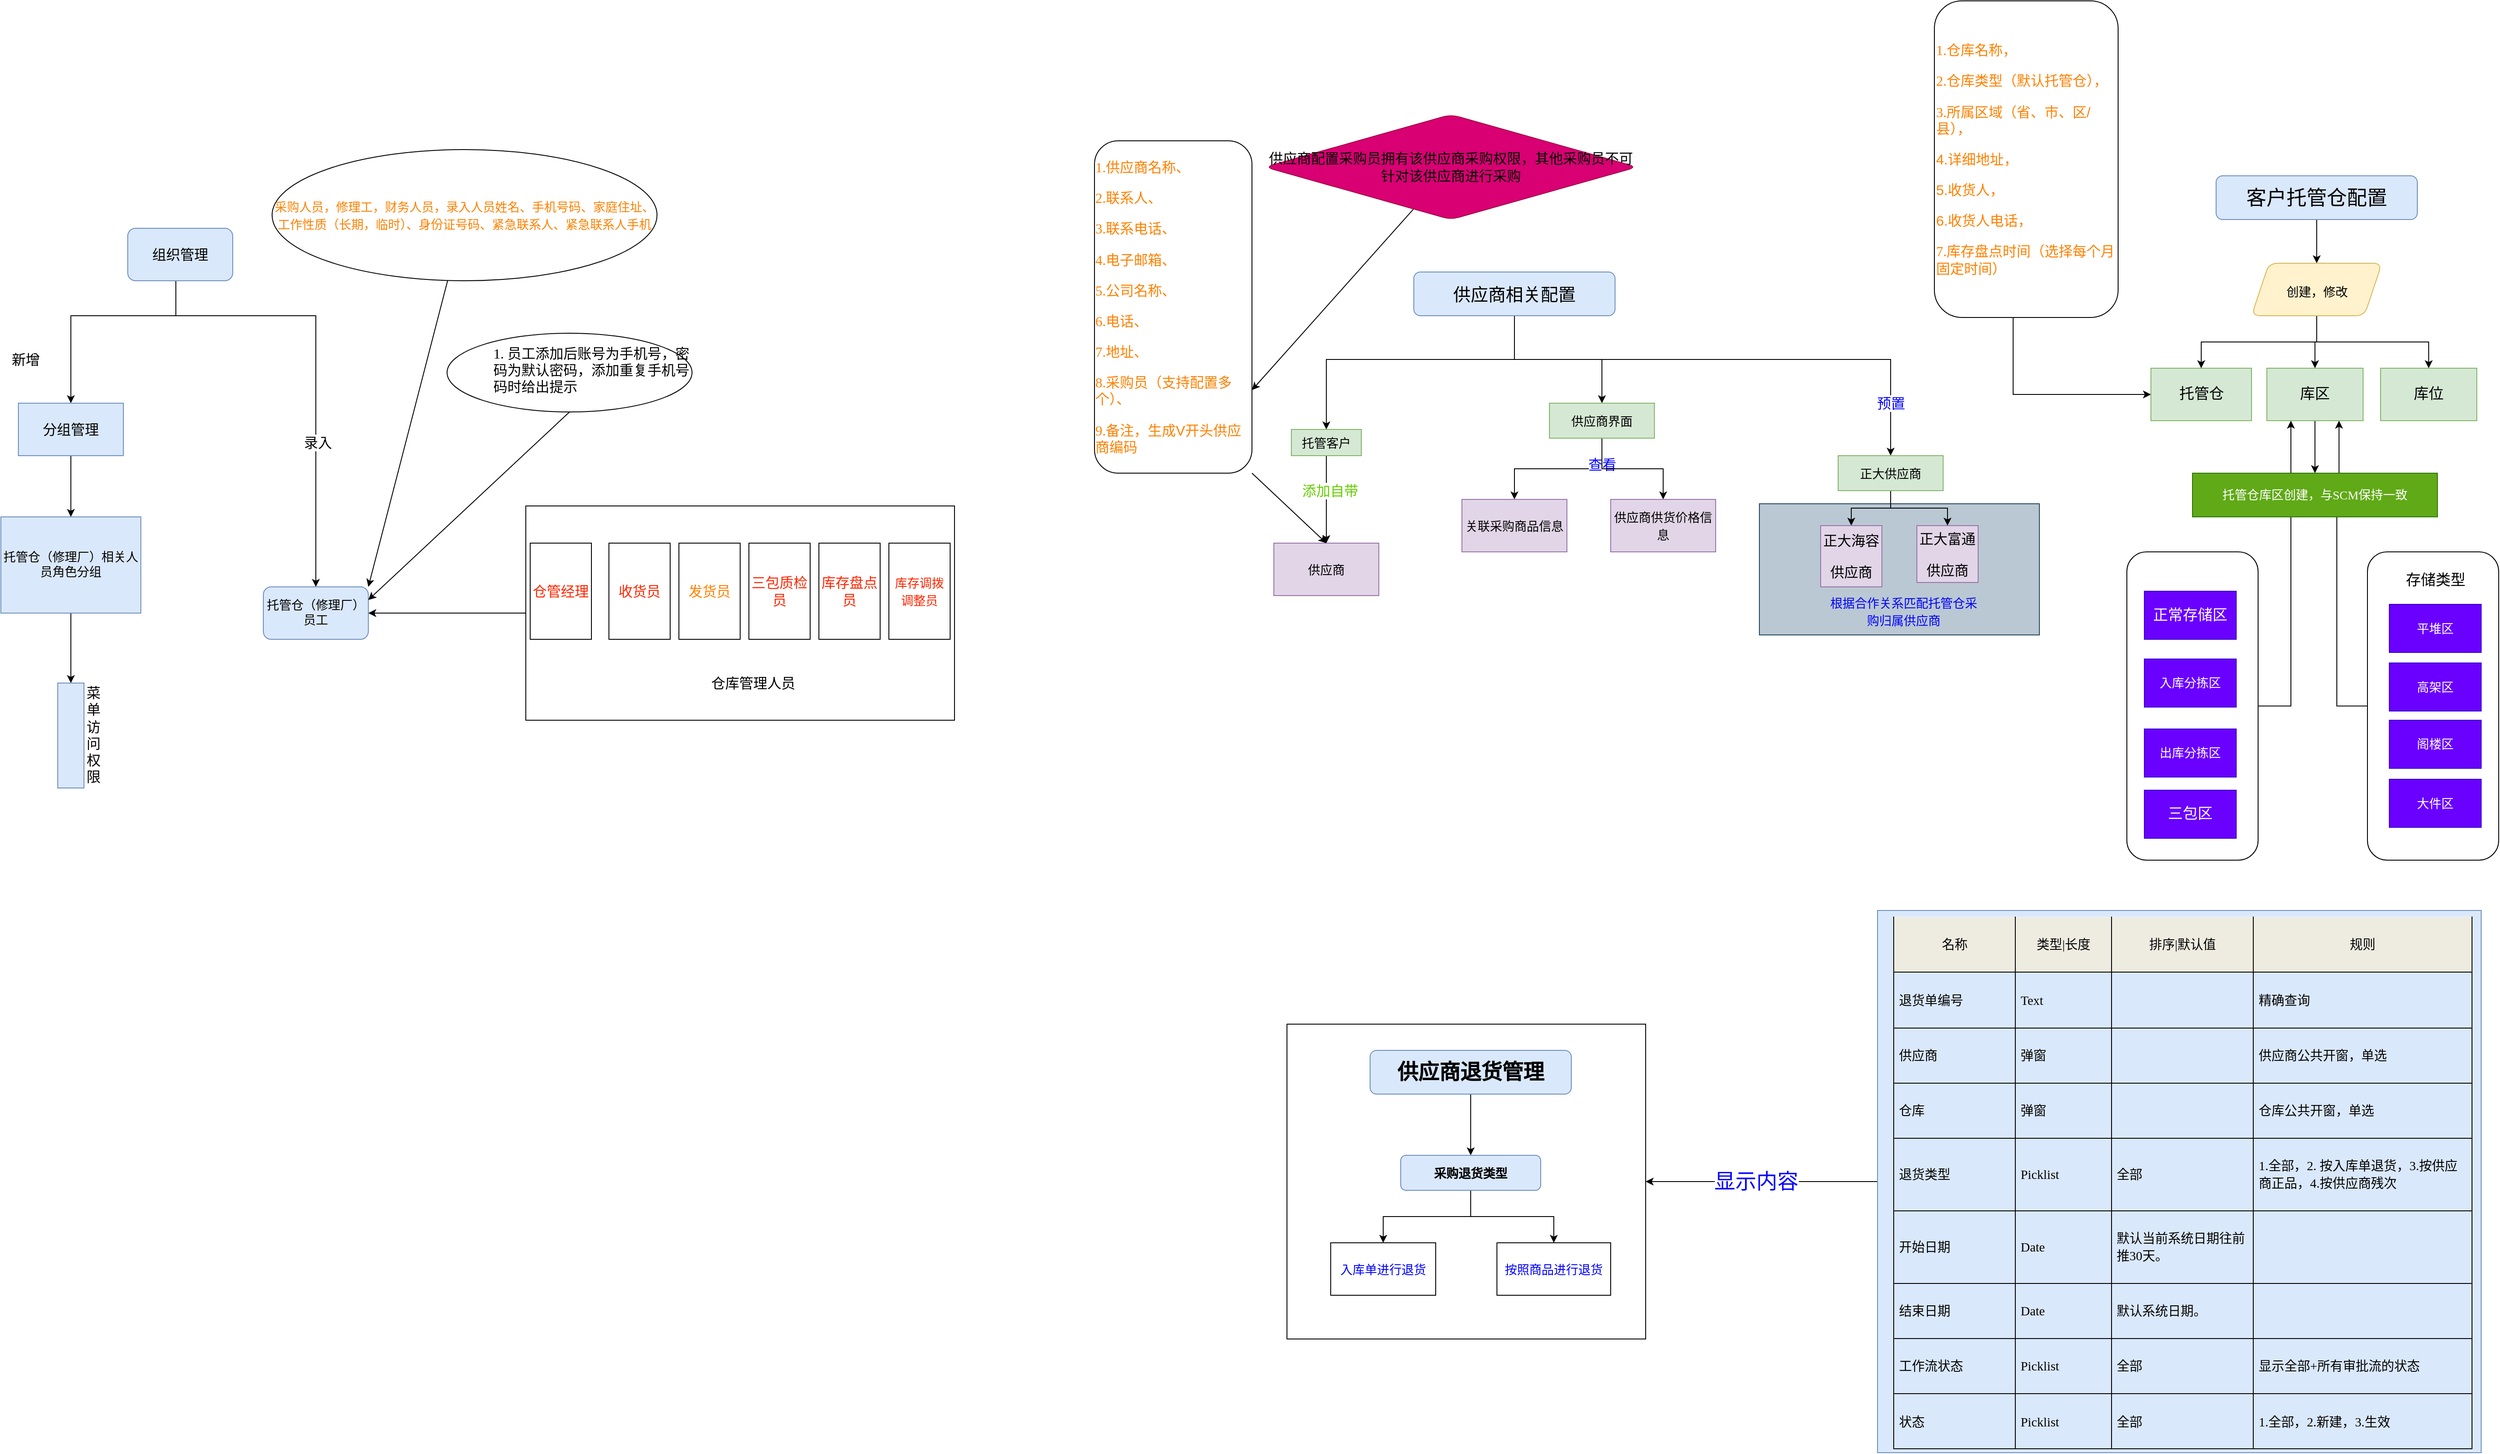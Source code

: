 <mxfile version="20.2.5" type="github">
  <diagram id="6mUi9iJe_wKvNLoWkpxL" name="第 1 页">
    <mxGraphModel dx="2370" dy="2439" grid="1" gridSize="10" guides="1" tooltips="1" connect="1" arrows="1" fold="1" page="1" pageScale="1" pageWidth="827" pageHeight="1169" math="0" shadow="0">
      <root>
        <mxCell id="0" />
        <mxCell id="1" parent="0" />
        <mxCell id="h_pZxIl-bQm0QTLNP9Fx-118" style="edgeStyle=orthogonalEdgeStyle;rounded=0;orthogonalLoop=1;jettySize=auto;html=1;entryX=0.75;entryY=1;entryDx=0;entryDy=0;fontSize=17;fontColor=#000000;" edge="1" parent="1" source="h_pZxIl-bQm0QTLNP9Fx-111" target="h_pZxIl-bQm0QTLNP9Fx-88">
          <mxGeometry relative="1" as="geometry">
            <Array as="points">
              <mxPoint x="2730" y="606" />
              <mxPoint x="2730" y="360" />
              <mxPoint x="2732" y="360" />
            </Array>
          </mxGeometry>
        </mxCell>
        <mxCell id="h_pZxIl-bQm0QTLNP9Fx-110" style="edgeStyle=orthogonalEdgeStyle;rounded=0;orthogonalLoop=1;jettySize=auto;html=1;entryX=0.25;entryY=1;entryDx=0;entryDy=0;fontSize=17;fontColor=#FFFFFF;" edge="1" parent="1" source="h_pZxIl-bQm0QTLNP9Fx-108" target="h_pZxIl-bQm0QTLNP9Fx-88">
          <mxGeometry relative="1" as="geometry" />
        </mxCell>
        <mxCell id="h_pZxIl-bQm0QTLNP9Fx-108" value="&lt;p class=&quot;MsoNormal&quot;&gt;&lt;br&gt;&lt;/p&gt;" style="rounded=1;whiteSpace=wrap;html=1;sketch=0;fontSize=16;fontColor=#FF8000;align=left;" vertex="1" parent="1">
          <mxGeometry x="2490" y="430" width="150" height="352.5" as="geometry" />
        </mxCell>
        <mxCell id="h_pZxIl-bQm0QTLNP9Fx-75" value="" style="rounded=0;whiteSpace=wrap;html=1;sketch=0;fontSize=16;fontColor=#0000FF;" vertex="1" parent="1">
          <mxGeometry x="1530" y="970" width="410" height="360" as="geometry" />
        </mxCell>
        <mxCell id="h_pZxIl-bQm0QTLNP9Fx-65" value="" style="rounded=0;whiteSpace=wrap;html=1;sketch=0;fontSize=16;fillColor=#bac8d3;strokeColor=#23445d;" vertex="1" parent="1">
          <mxGeometry x="2070" y="375" width="320" height="150" as="geometry" />
        </mxCell>
        <mxCell id="h_pZxIl-bQm0QTLNP9Fx-30" style="edgeStyle=orthogonalEdgeStyle;rounded=0;orthogonalLoop=1;jettySize=auto;html=1;entryX=1;entryY=0.5;entryDx=0;entryDy=0;fontSize=16;fontColor=#FF8000;" edge="1" parent="1" source="h_pZxIl-bQm0QTLNP9Fx-16" target="h_pZxIl-bQm0QTLNP9Fx-12">
          <mxGeometry relative="1" as="geometry" />
        </mxCell>
        <mxCell id="h_pZxIl-bQm0QTLNP9Fx-16" value="" style="rounded=0;whiteSpace=wrap;html=1;fontSize=16;" vertex="1" parent="1">
          <mxGeometry x="660" y="377.5" width="490" height="245" as="geometry" />
        </mxCell>
        <mxCell id="h_pZxIl-bQm0QTLNP9Fx-2" value="&lt;p class=&quot;MsoNormal&quot;&gt;&lt;br&gt;&lt;/p&gt;" style="text;whiteSpace=wrap;html=1;" vertex="1" parent="1">
          <mxGeometry x="220" y="180" width="90" height="60" as="geometry" />
        </mxCell>
        <mxCell id="h_pZxIl-bQm0QTLNP9Fx-8" style="edgeStyle=orthogonalEdgeStyle;rounded=0;orthogonalLoop=1;jettySize=auto;html=1;fontSize=16;" edge="1" parent="1" source="h_pZxIl-bQm0QTLNP9Fx-3" target="h_pZxIl-bQm0QTLNP9Fx-4">
          <mxGeometry relative="1" as="geometry">
            <Array as="points">
              <mxPoint x="260" y="160" />
              <mxPoint x="140" y="160" />
            </Array>
          </mxGeometry>
        </mxCell>
        <mxCell id="h_pZxIl-bQm0QTLNP9Fx-13" value="新增" style="edgeLabel;html=1;align=center;verticalAlign=middle;resizable=0;points=[];fontSize=16;" vertex="1" connectable="0" parent="h_pZxIl-bQm0QTLNP9Fx-8">
          <mxGeometry x="0.126" y="1" relative="1" as="geometry">
            <mxPoint x="-66" y="49" as="offset" />
          </mxGeometry>
        </mxCell>
        <mxCell id="h_pZxIl-bQm0QTLNP9Fx-14" style="edgeStyle=orthogonalEdgeStyle;rounded=0;orthogonalLoop=1;jettySize=auto;html=1;fontSize=16;" edge="1" parent="1" source="h_pZxIl-bQm0QTLNP9Fx-3" target="h_pZxIl-bQm0QTLNP9Fx-12">
          <mxGeometry relative="1" as="geometry">
            <Array as="points">
              <mxPoint x="260" y="160" />
              <mxPoint x="420" y="160" />
            </Array>
          </mxGeometry>
        </mxCell>
        <mxCell id="h_pZxIl-bQm0QTLNP9Fx-15" value="录入" style="edgeLabel;html=1;align=center;verticalAlign=middle;resizable=0;points=[];fontSize=16;" vertex="1" connectable="0" parent="h_pZxIl-bQm0QTLNP9Fx-14">
          <mxGeometry x="0.353" y="2" relative="1" as="geometry">
            <mxPoint as="offset" />
          </mxGeometry>
        </mxCell>
        <mxCell id="h_pZxIl-bQm0QTLNP9Fx-3" value="&lt;span style=&quot;font-family: 微软雅黑; text-align: left;&quot;&gt;&lt;font style=&quot;font-size: 16px;&quot;&gt;组织管理&lt;/font&gt;&lt;/span&gt;" style="rounded=1;whiteSpace=wrap;html=1;fillColor=#dae8fc;strokeColor=#6c8ebf;" vertex="1" parent="1">
          <mxGeometry x="205" y="60" width="120" height="60" as="geometry" />
        </mxCell>
        <mxCell id="h_pZxIl-bQm0QTLNP9Fx-9" style="edgeStyle=orthogonalEdgeStyle;rounded=0;orthogonalLoop=1;jettySize=auto;html=1;exitX=0.5;exitY=1;exitDx=0;exitDy=0;fontSize=16;" edge="1" parent="1" source="h_pZxIl-bQm0QTLNP9Fx-4" target="h_pZxIl-bQm0QTLNP9Fx-5">
          <mxGeometry relative="1" as="geometry" />
        </mxCell>
        <mxCell id="h_pZxIl-bQm0QTLNP9Fx-4" value="&lt;span style=&quot;font-family: 微软雅黑; text-align: left;&quot;&gt;&lt;font style=&quot;font-size: 16px;&quot;&gt;分组管理&lt;/font&gt;&lt;/span&gt;" style="rounded=0;whiteSpace=wrap;html=1;fillColor=#dae8fc;strokeColor=#6c8ebf;" vertex="1" parent="1">
          <mxGeometry x="80" y="260" width="120" height="60" as="geometry" />
        </mxCell>
        <mxCell id="h_pZxIl-bQm0QTLNP9Fx-11" value="" style="edgeStyle=orthogonalEdgeStyle;rounded=0;orthogonalLoop=1;jettySize=auto;html=1;fontSize=16;" edge="1" parent="1" source="h_pZxIl-bQm0QTLNP9Fx-5" target="h_pZxIl-bQm0QTLNP9Fx-10">
          <mxGeometry relative="1" as="geometry" />
        </mxCell>
        <mxCell id="h_pZxIl-bQm0QTLNP9Fx-5" value="&lt;p class=&quot;MsoNormal&quot;&gt;&lt;span style=&quot;mso-spacerun:&#39;yes&#39;;font-family:微软雅黑;font-size:10.5pt;&lt;br/&gt;mso-font-kerning:1.0pt;&quot; dir=&quot;LTR&quot;&gt;&lt;font face=&quot;微软雅黑&quot;&gt;托管仓（修理厂）相关人员角色分组&lt;/font&gt;&lt;/span&gt;&lt;/p&gt;" style="rounded=0;whiteSpace=wrap;html=1;fillColor=#dae8fc;strokeColor=#6c8ebf;" vertex="1" parent="1">
          <mxGeometry x="60" y="390" width="160" height="110" as="geometry" />
        </mxCell>
        <mxCell id="h_pZxIl-bQm0QTLNP9Fx-10" value="&lt;p style=&quot;margin-top:7.8pt;margin-right:0.0pt;margin-left:39.0pt;&lt;br/&gt;text-indent:-18.0pt;text-align:left;mso-list:l0 level1 lfo1;&quot; class=&quot;MsoBodyTextIndent&quot;&gt;&lt;span style=&quot;font-family: 微软雅黑; letter-spacing: 0pt; font-variant-numeric: normal; font-variant-east-asian: normal; font-size: 12pt;&quot; dir=&quot;LTR&quot;&gt;&lt;font face=&quot;微软雅黑&quot;&gt;菜单访问权限&lt;/font&gt;&lt;/span&gt;&lt;span style=&quot;font-family: 微软雅黑; letter-spacing: 0pt; font-variant-numeric: normal; font-variant-east-asian: normal; font-size: 12pt;&quot; dir=&quot;LTR&quot;&gt;&lt;/span&gt;&lt;/p&gt;" style="rounded=0;whiteSpace=wrap;html=1;fillColor=#dae8fc;strokeColor=#6c8ebf;" vertex="1" parent="1">
          <mxGeometry x="125" y="580" width="30" height="120" as="geometry" />
        </mxCell>
        <mxCell id="h_pZxIl-bQm0QTLNP9Fx-12" value="&lt;p class=&quot;MsoNormal&quot;&gt;&lt;span style=&quot;mso-spacerun:&#39;yes&#39;;font-family:微软雅黑;font-size:10.5pt;&lt;br/&gt;mso-font-kerning:1.0pt;&quot; dir=&quot;LTR&quot;&gt;&lt;font face=&quot;微软雅黑&quot;&gt;托管仓（修理厂）员工&lt;/font&gt;&lt;/span&gt;&lt;/p&gt;" style="rounded=1;whiteSpace=wrap;html=1;fontSize=12;fillColor=#dae8fc;strokeColor=#6c8ebf;" vertex="1" parent="1">
          <mxGeometry x="360" y="470" width="120" height="60" as="geometry" />
        </mxCell>
        <mxCell id="h_pZxIl-bQm0QTLNP9Fx-18" value="&lt;p class=&quot;MsoNormal&quot;&gt;&lt;span style=&quot;mso-spacerun:&#39;yes&#39;;font-family:微软雅黑;color:rgb(255,38,0);&#xa;font-size:10.5pt;mso-font-kerning:1.0pt;&quot; dir=&quot;LTR&quot;&gt;&lt;font face=&quot;微软雅黑&quot;&gt;仓管经理&lt;/font&gt;&lt;/span&gt;&lt;/p&gt;" style="rounded=0;whiteSpace=wrap;html=1;fontSize=16;" vertex="1" parent="1">
          <mxGeometry x="665" y="420" width="70" height="110" as="geometry" />
        </mxCell>
        <mxCell id="h_pZxIl-bQm0QTLNP9Fx-19" value="&lt;p class=&quot;MsoNormal&quot;&gt;&lt;span style=&quot;mso-spacerun:&#39;yes&#39;;font-family:微软雅黑;color:rgb(255,38,0);&#xa;font-size:10.5pt;mso-font-kerning:1.0pt;&quot; dir=&quot;LTR&quot;&gt;&lt;font face=&quot;微软雅黑&quot;&gt;收货员&lt;/font&gt;&lt;/span&gt;&lt;/p&gt;" style="rounded=0;whiteSpace=wrap;html=1;fontSize=16;" vertex="1" parent="1">
          <mxGeometry x="755" y="420" width="70" height="110" as="geometry" />
        </mxCell>
        <mxCell id="h_pZxIl-bQm0QTLNP9Fx-21" value="&lt;p class=&quot;MsoNormal&quot;&gt;&lt;span style=&quot;mso-spacerun:&#39;yes&#39;;font-family:微软雅黑;color:rgb(255,38,0);&lt;br/&gt;font-size:10.5pt;mso-font-kerning:1.0pt;&quot; dir=&quot;LTR&quot;&gt;&lt;font face=&quot;微软雅黑&quot;&gt;三包质检员&lt;/font&gt;&lt;/span&gt;&lt;/p&gt;" style="rounded=0;whiteSpace=wrap;html=1;fontSize=16;" vertex="1" parent="1">
          <mxGeometry x="915" y="420" width="70" height="110" as="geometry" />
        </mxCell>
        <mxCell id="h_pZxIl-bQm0QTLNP9Fx-22" value="&lt;p class=&quot;MsoNormal&quot;&gt;&lt;span dir=&quot;LTR&quot;&gt;&lt;font color=&quot;#ff8000&quot; face=&quot;微软雅黑&quot;&gt;发货员&lt;/font&gt;&lt;/span&gt;&lt;/p&gt;" style="rounded=0;whiteSpace=wrap;html=1;fontSize=16;" vertex="1" parent="1">
          <mxGeometry x="835" y="420" width="70" height="110" as="geometry" />
        </mxCell>
        <mxCell id="h_pZxIl-bQm0QTLNP9Fx-23" value="&lt;p class=&quot;MsoNormal&quot;&gt;&lt;span style=&quot;mso-spacerun:&#39;yes&#39;;font-family:微软雅黑;color:rgb(255,38,0);&lt;br/&gt;font-size:10.5pt;mso-font-kerning:1.0pt;&quot; dir=&quot;LTR&quot;&gt;&lt;font face=&quot;微软雅黑&quot;&gt;库存盘点员&lt;/font&gt;&lt;/span&gt;&lt;/p&gt;" style="rounded=0;whiteSpace=wrap;html=1;fontSize=16;" vertex="1" parent="1">
          <mxGeometry x="995" y="420" width="70" height="110" as="geometry" />
        </mxCell>
        <mxCell id="h_pZxIl-bQm0QTLNP9Fx-24" value="&lt;p class=&quot;MsoNormal&quot;&gt;&lt;span style=&quot;color: rgba(0, 0, 0, 0); font-family: monospace; font-size: 0px; text-align: start;&quot;&gt;%3CmxGraphModel%3E%3Croot%3E%3CmxCell%20id%3D%220%22%2F%3E%3CmxCell%20id%3D%221%22%20parent%3D%220%22%2F%3E%3CmxCell%20id%3D%222%22%20value%3D%22%26lt%3Bp%20class%3D%26quot%3BMsoNormal%26quot%3B%26gt%3B%26lt%3Bspan%20style%3D%26quot%3Bmso-spacerun%3A&#39;yes&#39;%3Bfont-family%3A%E5%BE%AE%E8%BD%AF%E9%9B%85%E9%BB%91%3Bcolor%3Argb(255%2C38%2C0)%3B%26%2310%3Bfont-size%3A10.5pt%3Bmso-font-kerning%3A1.0pt%3B%26quot%3B%20dir%3D%26quot%3BLTR%26quot%3B%26gt%3B%26lt%3Bfont%20face%3D%26quot%3B%E5%BE%AE%E8%BD%AF%E9%9B%85%E9%BB%91%26quot%3B%26gt%3B%E4%BB%93%E7%AE%A1%E7%BB%8F%E7%90%86%26lt%3B%2Ffont%26gt%3B%26lt%3B%2Fspan%26gt%3B%26lt%3B%2Fp%26gt%3B%22%20style%3D%22rounded%3D0%3BwhiteSpace%3Dwrap%3Bhtml%3D1%3BfontSize%3D16%3B%22%20vertex%3D%221%22%20parent%3D%221%22%3E%3CmxGeometry%20x%3D%22620%22%20y%3D%22320%22%20width%3D%2270%22%20height%3D%22110%22%20as%3D%22geometry%22%2F%3E%3C%2FmxCell%3E%3C%2Froot%3E%3C%2FmxGraphModel%3E&lt;/span&gt;&lt;span style=&quot;font-family: 微软雅黑; color: rgb(255, 38, 0); font-size: 10.5pt; background-color: initial;&quot;&gt;库存调拨调整员&lt;/span&gt;&lt;br&gt;&lt;/p&gt;" style="rounded=0;whiteSpace=wrap;html=1;fontSize=16;" vertex="1" parent="1">
          <mxGeometry x="1075" y="420" width="70" height="110" as="geometry" />
        </mxCell>
        <mxCell id="h_pZxIl-bQm0QTLNP9Fx-29" value="&lt;span style=&quot;color: rgb(0, 0, 0); font-family: 微软雅黑;&quot;&gt;仓库管理人员&lt;/span&gt;" style="text;html=1;strokeColor=none;fillColor=none;align=center;verticalAlign=middle;whiteSpace=wrap;rounded=0;fontSize=16;fontColor=#FF8000;" vertex="1" parent="1">
          <mxGeometry x="835" y="560" width="170" height="40" as="geometry" />
        </mxCell>
        <mxCell id="h_pZxIl-bQm0QTLNP9Fx-32" style="rounded=0;orthogonalLoop=1;jettySize=auto;html=1;entryX=1;entryY=0;entryDx=0;entryDy=0;fontSize=16;fontColor=#FF8000;" edge="1" parent="1" source="h_pZxIl-bQm0QTLNP9Fx-31" target="h_pZxIl-bQm0QTLNP9Fx-12">
          <mxGeometry relative="1" as="geometry" />
        </mxCell>
        <mxCell id="h_pZxIl-bQm0QTLNP9Fx-31" value="&lt;p class=&quot;MsoNormal&quot;&gt;&lt;span style=&quot;mso-spacerun:&#39;yes&#39;;font-family:微软雅黑;font-size:10.5pt;&lt;br/&gt;mso-font-kerning:1.0pt;&quot; dir=&quot;LTR&quot;&gt;&lt;font face=&quot;微软雅黑&quot;&gt;采购人员，修理工，财务人员，录入人员姓名、手机号码、家庭住址、工作性质（长期，临时）、身份证号码、紧急联系人、紧急联系人手机&lt;/font&gt;&lt;/span&gt;&lt;/p&gt;" style="ellipse;whiteSpace=wrap;html=1;rounded=0;fontSize=16;fontColor=#FF8000;sketch=0;" vertex="1" parent="1">
          <mxGeometry x="370" y="-30" width="440" height="150" as="geometry" />
        </mxCell>
        <mxCell id="h_pZxIl-bQm0QTLNP9Fx-33" value="&lt;p style=&quot;margin-top:7.8pt;margin-right:0.0pt;margin-left:39.0pt;&lt;br/&gt;text-indent:-18.0pt;text-align:left;mso-list:l0 level1 lfo1;&quot; class=&quot;MsoBodyTextIndent&quot;&gt;&lt;span style=&quot;font-family: 微软雅黑; color: rgb(0, 0, 0); letter-spacing: 0pt; font-variant-numeric: normal; font-variant-east-asian: normal; font-size: 12pt;&quot;&gt;1.&amp;nbsp;&lt;/span&gt;&lt;span style=&quot;font-family: 微软雅黑; color: rgb(0, 0, 0); letter-spacing: 0pt; font-variant-numeric: normal; font-variant-east-asian: normal; font-size: 12pt;&quot; dir=&quot;LTR&quot;&gt;&lt;font face=&quot;微软雅黑&quot;&gt;员工添加后账号为手机号，密码为默认密码，添加重复手机号码时给出提示&lt;/font&gt;&lt;/span&gt;&lt;span style=&quot;font-family: 微软雅黑; color: rgb(0, 0, 0); letter-spacing: 0pt; font-variant-numeric: normal; font-variant-east-asian: normal; font-size: 12pt;&quot; dir=&quot;LTR&quot;&gt;&lt;/span&gt;&lt;/p&gt;" style="ellipse;whiteSpace=wrap;html=1;rounded=0;fontSize=16;fontColor=#FF8000;" vertex="1" parent="1">
          <mxGeometry x="570" y="180" width="280" height="90" as="geometry" />
        </mxCell>
        <mxCell id="h_pZxIl-bQm0QTLNP9Fx-35" style="rounded=0;orthogonalLoop=1;jettySize=auto;html=1;entryX=1;entryY=0.25;entryDx=0;entryDy=0;fontSize=16;fontColor=#FF8000;exitX=0.5;exitY=1;exitDx=0;exitDy=0;" edge="1" parent="1" source="h_pZxIl-bQm0QTLNP9Fx-33" target="h_pZxIl-bQm0QTLNP9Fx-12">
          <mxGeometry relative="1" as="geometry">
            <mxPoint x="689.334" y="118.708" as="sourcePoint" />
            <mxPoint x="490" y="480" as="targetPoint" />
          </mxGeometry>
        </mxCell>
        <mxCell id="h_pZxIl-bQm0QTLNP9Fx-39" style="edgeStyle=orthogonalEdgeStyle;rounded=0;orthogonalLoop=1;jettySize=auto;html=1;entryX=0.5;entryY=0;entryDx=0;entryDy=0;fontSize=16;fontColor=#FF8000;" edge="1" parent="1" source="h_pZxIl-bQm0QTLNP9Fx-36" target="h_pZxIl-bQm0QTLNP9Fx-38">
          <mxGeometry relative="1" as="geometry">
            <Array as="points">
              <mxPoint x="1790" y="210" />
              <mxPoint x="1575" y="210" />
            </Array>
          </mxGeometry>
        </mxCell>
        <mxCell id="h_pZxIl-bQm0QTLNP9Fx-52" style="edgeStyle=orthogonalEdgeStyle;rounded=0;orthogonalLoop=1;jettySize=auto;html=1;fontSize=16;fontColor=#000000;" edge="1" parent="1" source="h_pZxIl-bQm0QTLNP9Fx-36" target="h_pZxIl-bQm0QTLNP9Fx-51">
          <mxGeometry relative="1" as="geometry" />
        </mxCell>
        <mxCell id="h_pZxIl-bQm0QTLNP9Fx-58" style="edgeStyle=orthogonalEdgeStyle;rounded=0;orthogonalLoop=1;jettySize=auto;html=1;fontSize=16;fontColor=#0000FF;entryX=0.5;entryY=0;entryDx=0;entryDy=0;" edge="1" parent="1" source="h_pZxIl-bQm0QTLNP9Fx-36" target="h_pZxIl-bQm0QTLNP9Fx-59">
          <mxGeometry relative="1" as="geometry">
            <mxPoint x="2200" y="270" as="targetPoint" />
            <Array as="points">
              <mxPoint x="1790" y="210" />
              <mxPoint x="2220" y="210" />
            </Array>
          </mxGeometry>
        </mxCell>
        <mxCell id="h_pZxIl-bQm0QTLNP9Fx-60" value="预置" style="edgeLabel;html=1;align=center;verticalAlign=middle;resizable=0;points=[];fontSize=16;fontColor=#0000FF;" vertex="1" connectable="0" parent="h_pZxIl-bQm0QTLNP9Fx-58">
          <mxGeometry x="0.741" y="-1" relative="1" as="geometry">
            <mxPoint x="1" y="16" as="offset" />
          </mxGeometry>
        </mxCell>
        <mxCell id="h_pZxIl-bQm0QTLNP9Fx-36" value="&lt;h3 style=&quot;margin-right:0.0pt;text-align:justify;text-justify:inter-ideograph;&quot; align=&quot;justify&quot;&gt;&lt;span style=&quot;font-family: 微软雅黑; letter-spacing: 0pt; font-weight: normal; font-variant-numeric: normal; font-variant-east-asian: normal; font-size: 15pt;&quot; dir=&quot;LTR&quot;&gt;&lt;font face=&quot;微软雅黑&quot;&gt;供应商相关配置&lt;/font&gt;&lt;/span&gt;&lt;span style=&quot;font-family: 微软雅黑; letter-spacing: 0pt; font-weight: normal; font-variant-numeric: normal; font-variant-east-asian: normal; font-size: 15pt;&quot; dir=&quot;LTR&quot;&gt;&lt;/span&gt;&lt;/h3&gt;" style="rounded=1;whiteSpace=wrap;html=1;fontSize=12;fontColor=default;fillColor=#dae8fc;strokeColor=#6c8ebf;" vertex="1" parent="1">
          <mxGeometry x="1675" y="110" width="230" height="50" as="geometry" />
        </mxCell>
        <mxCell id="h_pZxIl-bQm0QTLNP9Fx-42" style="edgeStyle=orthogonalEdgeStyle;rounded=0;orthogonalLoop=1;jettySize=auto;html=1;entryX=0.5;entryY=0;entryDx=0;entryDy=0;fontSize=16;fontColor=#FF8000;" edge="1" parent="1" source="h_pZxIl-bQm0QTLNP9Fx-38" target="h_pZxIl-bQm0QTLNP9Fx-40">
          <mxGeometry relative="1" as="geometry">
            <mxPoint x="1575" y="420" as="targetPoint" />
          </mxGeometry>
        </mxCell>
        <mxCell id="h_pZxIl-bQm0QTLNP9Fx-43" value="&lt;font color=&quot;#66cc00&quot;&gt;添加自带&lt;/font&gt;" style="edgeLabel;html=1;align=center;verticalAlign=middle;resizable=0;points=[];fontSize=16;fontColor=#FF8000;" vertex="1" connectable="0" parent="h_pZxIl-bQm0QTLNP9Fx-42">
          <mxGeometry x="-0.198" y="4" relative="1" as="geometry">
            <mxPoint as="offset" />
          </mxGeometry>
        </mxCell>
        <mxCell id="h_pZxIl-bQm0QTLNP9Fx-38" value="&lt;p class=&quot;MsoNormal&quot;&gt;&lt;span style=&quot;mso-spacerun:&#39;yes&#39;;font-family:微软雅黑;font-size:10.5pt;&lt;br/&gt;mso-font-kerning:1.0pt;&quot; dir=&quot;LTR&quot;&gt;&lt;font face=&quot;微软雅黑&quot;&gt;托管客户&lt;/font&gt;&lt;/span&gt;&lt;/p&gt;" style="rounded=0;whiteSpace=wrap;html=1;fontSize=16;fillColor=#d5e8d4;strokeColor=#82b366;" vertex="1" parent="1">
          <mxGeometry x="1535" y="290" width="80" height="30" as="geometry" />
        </mxCell>
        <mxCell id="h_pZxIl-bQm0QTLNP9Fx-40" value="&lt;p class=&quot;MsoNormal&quot;&gt;&lt;span style=&quot;mso-spacerun:&#39;yes&#39;;font-family:微软雅黑;font-size:10.5pt;&lt;br/&gt;mso-font-kerning:1.0pt;&quot; dir=&quot;LTR&quot;&gt;&lt;font face=&quot;微软雅黑&quot;&gt;供应商&lt;/font&gt;&lt;/span&gt;&lt;/p&gt;" style="rounded=0;whiteSpace=wrap;html=1;fontSize=16;fillColor=#e1d5e7;strokeColor=#9673a6;" vertex="1" parent="1">
          <mxGeometry x="1515" y="420" width="120" height="60" as="geometry" />
        </mxCell>
        <mxCell id="h_pZxIl-bQm0QTLNP9Fx-47" style="rounded=0;orthogonalLoop=1;jettySize=auto;html=1;exitX=1;exitY=1;exitDx=0;exitDy=0;fontSize=16;fontColor=#FF8000;entryX=0.5;entryY=0;entryDx=0;entryDy=0;" edge="1" parent="1" source="h_pZxIl-bQm0QTLNP9Fx-46" target="h_pZxIl-bQm0QTLNP9Fx-40">
          <mxGeometry relative="1" as="geometry">
            <mxPoint x="1551.818" y="420" as="targetPoint" />
          </mxGeometry>
        </mxCell>
        <mxCell id="h_pZxIl-bQm0QTLNP9Fx-46" value="&lt;p style=&quot;text-align: left;&quot; class=&quot;MsoNormal&quot;&gt;&lt;span dir=&quot;LTR&quot;&gt;&lt;font face=&quot;微软雅黑&quot;&gt;1.供应商名称、&lt;/font&gt;&lt;/span&gt;&lt;/p&gt;&lt;p style=&quot;text-align: left;&quot; class=&quot;MsoNormal&quot;&gt;&lt;span dir=&quot;LTR&quot;&gt;&lt;font face=&quot;微软雅黑&quot;&gt;2.联系人、&lt;/font&gt;&lt;/span&gt;&lt;/p&gt;&lt;p style=&quot;text-align: left;&quot; class=&quot;MsoNormal&quot;&gt;&lt;span dir=&quot;LTR&quot;&gt;&lt;font face=&quot;微软雅黑&quot;&gt;3.联系电话、&lt;/font&gt;&lt;/span&gt;&lt;/p&gt;&lt;p style=&quot;text-align: left;&quot; class=&quot;MsoNormal&quot;&gt;&lt;span dir=&quot;LTR&quot;&gt;&lt;font face=&quot;微软雅黑&quot;&gt;4.电子邮箱、&lt;/font&gt;&lt;/span&gt;&lt;/p&gt;&lt;p style=&quot;text-align: left;&quot; class=&quot;MsoNormal&quot;&gt;&lt;span dir=&quot;LTR&quot;&gt;&lt;font face=&quot;微软雅黑&quot;&gt;5.公司名称、&lt;/font&gt;&lt;/span&gt;&lt;/p&gt;&lt;p style=&quot;text-align: left;&quot; class=&quot;MsoNormal&quot;&gt;&lt;span dir=&quot;LTR&quot;&gt;&lt;font face=&quot;微软雅黑&quot;&gt;6.电话、&lt;/font&gt;&lt;/span&gt;&lt;/p&gt;&lt;p style=&quot;text-align: left;&quot; class=&quot;MsoNormal&quot;&gt;&lt;span dir=&quot;LTR&quot;&gt;&lt;font face=&quot;微软雅黑&quot;&gt;7.地址、&lt;/font&gt;&lt;/span&gt;&lt;/p&gt;&lt;p style=&quot;text-align: left;&quot; class=&quot;MsoNormal&quot;&gt;&lt;span dir=&quot;LTR&quot;&gt;&lt;font face=&quot;微软雅黑&quot;&gt;8.采购员（支持配置多个）、&lt;/font&gt;&lt;/span&gt;&lt;/p&gt;&lt;p style=&quot;text-align: left;&quot; class=&quot;MsoNormal&quot;&gt;&lt;span dir=&quot;LTR&quot;&gt;&lt;font face=&quot;微软雅黑&quot;&gt;9.备注，生成&lt;/font&gt;&lt;/span&gt;&lt;span dir=&quot;LTR&quot;&gt;V&lt;/span&gt;&lt;span dir=&quot;LTR&quot;&gt;&lt;font face=&quot;微软雅黑&quot;&gt;开头供应商编码&lt;/font&gt;&lt;/span&gt;&lt;/p&gt;" style="rounded=1;whiteSpace=wrap;html=1;fontSize=16;fontColor=#FF8000;" vertex="1" parent="1">
          <mxGeometry x="1310" y="-40" width="180" height="380" as="geometry" />
        </mxCell>
        <mxCell id="h_pZxIl-bQm0QTLNP9Fx-49" style="edgeStyle=none;rounded=0;orthogonalLoop=1;jettySize=auto;html=1;entryX=1;entryY=0.75;entryDx=0;entryDy=0;fontSize=16;fontColor=#FF8000;" edge="1" parent="1" source="h_pZxIl-bQm0QTLNP9Fx-48" target="h_pZxIl-bQm0QTLNP9Fx-46">
          <mxGeometry relative="1" as="geometry" />
        </mxCell>
        <mxCell id="h_pZxIl-bQm0QTLNP9Fx-48" value="&lt;p class=&quot;MsoNormal&quot;&gt;&lt;span dir=&quot;LTR&quot;&gt;&lt;font color=&quot;#000000&quot; face=&quot;微软雅黑&quot;&gt;供应商配置采购员拥有该供应商采购权限，其他采购员不可针对该供应商进行采购&lt;/font&gt;&lt;/span&gt;&lt;/p&gt;" style="rhombus;whiteSpace=wrap;html=1;rounded=1;fontSize=16;fontColor=#ffffff;fillColor=#d80073;strokeColor=#A50040;" vertex="1" parent="1">
          <mxGeometry x="1505" y="-70" width="425" height="120" as="geometry" />
        </mxCell>
        <mxCell id="h_pZxIl-bQm0QTLNP9Fx-55" style="edgeStyle=orthogonalEdgeStyle;rounded=0;orthogonalLoop=1;jettySize=auto;html=1;exitX=0.5;exitY=1;exitDx=0;exitDy=0;entryX=0.5;entryY=0;entryDx=0;entryDy=0;fontSize=16;fontColor=#000000;" edge="1" parent="1" source="h_pZxIl-bQm0QTLNP9Fx-51" target="h_pZxIl-bQm0QTLNP9Fx-53">
          <mxGeometry relative="1" as="geometry" />
        </mxCell>
        <mxCell id="h_pZxIl-bQm0QTLNP9Fx-57" value="查看" style="edgeLabel;html=1;align=center;verticalAlign=middle;resizable=0;points=[];fontSize=16;fontColor=#0000FF;" vertex="1" connectable="0" parent="h_pZxIl-bQm0QTLNP9Fx-55">
          <mxGeometry x="0.128" y="-1" relative="1" as="geometry">
            <mxPoint x="61" y="-4" as="offset" />
          </mxGeometry>
        </mxCell>
        <mxCell id="h_pZxIl-bQm0QTLNP9Fx-56" style="edgeStyle=orthogonalEdgeStyle;rounded=0;orthogonalLoop=1;jettySize=auto;html=1;entryX=0.5;entryY=0;entryDx=0;entryDy=0;fontSize=16;fontColor=#000000;" edge="1" parent="1" source="h_pZxIl-bQm0QTLNP9Fx-51" target="h_pZxIl-bQm0QTLNP9Fx-54">
          <mxGeometry relative="1" as="geometry" />
        </mxCell>
        <mxCell id="h_pZxIl-bQm0QTLNP9Fx-51" value="&lt;p class=&quot;MsoNormal&quot;&gt;&lt;span style=&quot;mso-spacerun:&#39;yes&#39;;font-family:微软雅黑;font-size:10.5pt;&lt;br/&gt;mso-font-kerning:1.0pt;&quot; dir=&quot;LTR&quot;&gt;&lt;font face=&quot;微软雅黑&quot;&gt;供应商界面&lt;/font&gt;&lt;/span&gt;&lt;/p&gt;" style="rounded=0;whiteSpace=wrap;html=1;fontSize=16;fillColor=#d5e8d4;strokeColor=#82b366;" vertex="1" parent="1">
          <mxGeometry x="1830" y="260" width="120" height="40" as="geometry" />
        </mxCell>
        <mxCell id="h_pZxIl-bQm0QTLNP9Fx-53" value="&lt;p class=&quot;MsoNormal&quot;&gt;&lt;span style=&quot;mso-spacerun:&#39;yes&#39;;font-family:微软雅黑;font-size:10.5pt;&lt;br/&gt;mso-font-kerning:1.0pt;&quot; dir=&quot;LTR&quot;&gt;&lt;font face=&quot;微软雅黑&quot;&gt;关联采购商品信息&lt;/font&gt;&lt;/span&gt;&lt;/p&gt;" style="rounded=0;whiteSpace=wrap;html=1;fontSize=16;fillColor=#e1d5e7;strokeColor=#9673a6;" vertex="1" parent="1">
          <mxGeometry x="1730" y="370" width="120" height="60" as="geometry" />
        </mxCell>
        <mxCell id="h_pZxIl-bQm0QTLNP9Fx-54" value="&lt;p class=&quot;MsoNormal&quot;&gt;&lt;span style=&quot;mso-spacerun:&#39;yes&#39;;font-family:微软雅黑;font-size:10.5pt;&lt;br/&gt;mso-font-kerning:1.0pt;&quot; dir=&quot;LTR&quot;&gt;&lt;font face=&quot;微软雅黑&quot;&gt;供应商供货价格信息&lt;/font&gt;&lt;/span&gt;&lt;/p&gt;" style="rounded=0;whiteSpace=wrap;html=1;fontSize=16;fillColor=#e1d5e7;strokeColor=#9673a6;" vertex="1" parent="1">
          <mxGeometry x="1900" y="370" width="120" height="60" as="geometry" />
        </mxCell>
        <mxCell id="h_pZxIl-bQm0QTLNP9Fx-63" style="edgeStyle=orthogonalEdgeStyle;rounded=0;orthogonalLoop=1;jettySize=auto;html=1;fontSize=16;fontColor=#0000FF;" edge="1" parent="1" source="h_pZxIl-bQm0QTLNP9Fx-59" target="h_pZxIl-bQm0QTLNP9Fx-61">
          <mxGeometry relative="1" as="geometry" />
        </mxCell>
        <mxCell id="h_pZxIl-bQm0QTLNP9Fx-64" style="edgeStyle=orthogonalEdgeStyle;rounded=0;orthogonalLoop=1;jettySize=auto;html=1;entryX=0.5;entryY=0;entryDx=0;entryDy=0;fontSize=16;fontColor=#0000FF;" edge="1" parent="1" source="h_pZxIl-bQm0QTLNP9Fx-59" target="h_pZxIl-bQm0QTLNP9Fx-62">
          <mxGeometry relative="1" as="geometry" />
        </mxCell>
        <mxCell id="h_pZxIl-bQm0QTLNP9Fx-59" value="&lt;p class=&quot;MsoNormal&quot;&gt;&lt;span style=&quot;mso-spacerun:&#39;yes&#39;;font-family:微软雅黑;font-size:10.5pt;&lt;br/&gt;mso-font-kerning:1.0pt;&quot; dir=&quot;LTR&quot;&gt;&lt;font face=&quot;微软雅黑&quot;&gt;正大供应商&lt;/font&gt;&lt;/span&gt;&lt;/p&gt;" style="rounded=0;whiteSpace=wrap;html=1;fontSize=16;fillColor=#d5e8d4;strokeColor=#82b366;" vertex="1" parent="1">
          <mxGeometry x="2160" y="320" width="120" height="40" as="geometry" />
        </mxCell>
        <mxCell id="h_pZxIl-bQm0QTLNP9Fx-61" value="&lt;p class=&quot;MsoNormal&quot;&gt;&lt;span dir=&quot;LTR&quot;&gt;&lt;font face=&quot;微软雅黑&quot;&gt;正大海容&lt;/font&gt;&lt;/span&gt;&lt;/p&gt;&lt;p class=&quot;MsoNormal&quot;&gt;&lt;span dir=&quot;LTR&quot;&gt;&lt;font face=&quot;微软雅黑&quot;&gt;供应商&lt;/font&gt;&lt;/span&gt;&lt;/p&gt;" style="rounded=0;whiteSpace=wrap;html=1;fontSize=16;fillColor=#e1d5e7;strokeColor=#9673a6;" vertex="1" parent="1">
          <mxGeometry x="2140" y="400" width="70" height="70" as="geometry" />
        </mxCell>
        <mxCell id="h_pZxIl-bQm0QTLNP9Fx-62" value="&lt;p class=&quot;MsoNormal&quot;&gt;&lt;span dir=&quot;LTR&quot;&gt;&lt;font face=&quot;微软雅黑&quot;&gt;正大富通&lt;/font&gt;&lt;/span&gt;&lt;/p&gt;&lt;p class=&quot;MsoNormal&quot;&gt;&lt;span dir=&quot;LTR&quot;&gt;&lt;span style=&quot;font-family: 微软雅黑;&quot;&gt;供应商&lt;/span&gt;&lt;font face=&quot;微软雅黑&quot;&gt;&lt;br&gt;&lt;/font&gt;&lt;/span&gt;&lt;/p&gt;" style="rounded=0;whiteSpace=wrap;html=1;fontSize=16;fillColor=#e1d5e7;strokeColor=#9673a6;" vertex="1" parent="1">
          <mxGeometry x="2250" y="400" width="70" height="65" as="geometry" />
        </mxCell>
        <mxCell id="h_pZxIl-bQm0QTLNP9Fx-66" value="&lt;p class=&quot;MsoNormal&quot;&gt;&lt;span style=&quot;mso-spacerun:&#39;yes&#39;;font-family:微软雅黑;font-size:10.5pt;&lt;br/&gt;mso-font-kerning:1.0pt;&quot; dir=&quot;LTR&quot;&gt;&lt;font face=&quot;微软雅黑&quot;&gt;根据合作关系匹配托管仓采购归属供应商&lt;/font&gt;&lt;/span&gt;&lt;/p&gt;" style="text;html=1;strokeColor=none;fillColor=none;align=center;verticalAlign=middle;whiteSpace=wrap;rounded=0;sketch=0;fontSize=16;fontColor=#0000FF;" vertex="1" parent="1">
          <mxGeometry x="2150" y="480" width="170" height="35" as="geometry" />
        </mxCell>
        <mxCell id="h_pZxIl-bQm0QTLNP9Fx-69" style="edgeStyle=orthogonalEdgeStyle;rounded=0;orthogonalLoop=1;jettySize=auto;html=1;entryX=0.5;entryY=0;entryDx=0;entryDy=0;fontSize=16;fontColor=#0000FF;" edge="1" parent="1" source="h_pZxIl-bQm0QTLNP9Fx-67" target="h_pZxIl-bQm0QTLNP9Fx-68">
          <mxGeometry relative="1" as="geometry" />
        </mxCell>
        <mxCell id="h_pZxIl-bQm0QTLNP9Fx-67" value="&lt;h2 style=&quot;margin-right:0.0pt;text-align:justify;text-justify:inter-ideograph;&lt;br/&gt;line-height:150%;&quot; align=&quot;justify&quot;&gt;&lt;b&gt;&lt;span style=&quot;font-family: 微软雅黑; letter-spacing: 0pt; font-variant-numeric: normal; font-variant-east-asian: normal; font-size: 18pt;&quot; dir=&quot;LTR&quot;&gt;&lt;font face=&quot;微软雅黑&quot;&gt;供应商退货管理&lt;/font&gt;&lt;/span&gt;&lt;/b&gt;&lt;b&gt;&lt;span style=&quot;font-family: 微软雅黑; letter-spacing: 0pt; font-variant-numeric: normal; font-variant-east-asian: normal; font-size: 18pt;&quot; dir=&quot;LTR&quot;&gt;&lt;/span&gt;&lt;/b&gt;&lt;/h2&gt;" style="rounded=1;whiteSpace=wrap;html=1;fontSize=12;fontColor=default;fillColor=#dae8fc;strokeColor=#6c8ebf;" vertex="1" parent="1">
          <mxGeometry x="1625" y="1000" width="230" height="50" as="geometry" />
        </mxCell>
        <mxCell id="h_pZxIl-bQm0QTLNP9Fx-73" style="edgeStyle=orthogonalEdgeStyle;rounded=0;orthogonalLoop=1;jettySize=auto;html=1;fontSize=16;fontColor=#0000FF;" edge="1" parent="1" source="h_pZxIl-bQm0QTLNP9Fx-68" target="h_pZxIl-bQm0QTLNP9Fx-71">
          <mxGeometry relative="1" as="geometry" />
        </mxCell>
        <mxCell id="h_pZxIl-bQm0QTLNP9Fx-74" style="edgeStyle=orthogonalEdgeStyle;rounded=0;orthogonalLoop=1;jettySize=auto;html=1;entryX=0.5;entryY=0;entryDx=0;entryDy=0;fontSize=16;fontColor=#0000FF;" edge="1" parent="1" source="h_pZxIl-bQm0QTLNP9Fx-68" target="h_pZxIl-bQm0QTLNP9Fx-72">
          <mxGeometry relative="1" as="geometry">
            <Array as="points">
              <mxPoint x="1740" y="1190" />
              <mxPoint x="1835" y="1190" />
            </Array>
          </mxGeometry>
        </mxCell>
        <mxCell id="h_pZxIl-bQm0QTLNP9Fx-68" value="&lt;h2 align=&quot;justify&quot;&gt;&lt;p class=&quot;MsoNormal&quot;&gt;&lt;span style=&quot;mso-spacerun:&#39;yes&#39;;font-family:微软雅黑;font-size:10.5pt;&lt;br/&gt;mso-font-kerning:1.0pt;&quot; dir=&quot;LTR&quot;&gt;&lt;font face=&quot;微软雅黑&quot;&gt;采购退货类型&lt;/font&gt;&lt;/span&gt;&lt;/p&gt;&lt;/h2&gt;" style="rounded=1;whiteSpace=wrap;html=1;fontSize=12;fontColor=default;fillColor=#dae8fc;strokeColor=#6c8ebf;" vertex="1" parent="1">
          <mxGeometry x="1660" y="1120" width="160" height="40" as="geometry" />
        </mxCell>
        <mxCell id="h_pZxIl-bQm0QTLNP9Fx-71" value="&lt;p class=&quot;MsoNormal&quot;&gt;&lt;span style=&quot;mso-spacerun:&#39;yes&#39;;font-family:微软雅黑;font-size:10.5pt;&lt;br/&gt;mso-font-kerning:1.0pt;&quot; dir=&quot;LTR&quot;&gt;&lt;font face=&quot;微软雅黑&quot;&gt;入库单进行退货&lt;/font&gt;&lt;/span&gt;&lt;/p&gt;" style="rounded=0;whiteSpace=wrap;html=1;sketch=0;fontSize=16;fontColor=#0000FF;" vertex="1" parent="1">
          <mxGeometry x="1580" y="1220" width="120" height="60" as="geometry" />
        </mxCell>
        <mxCell id="h_pZxIl-bQm0QTLNP9Fx-72" value="&lt;p class=&quot;MsoNormal&quot;&gt;&lt;span style=&quot;mso-spacerun:&#39;yes&#39;;font-family:微软雅黑;font-size:10.5pt;&lt;br/&gt;mso-font-kerning:1.0pt;&quot; dir=&quot;LTR&quot;&gt;&lt;font face=&quot;微软雅黑&quot;&gt;按照商品进行退货&lt;/font&gt;&lt;/span&gt;&lt;/p&gt;" style="rounded=0;whiteSpace=wrap;html=1;sketch=0;fontSize=16;fontColor=#0000FF;" vertex="1" parent="1">
          <mxGeometry x="1770" y="1220" width="130" height="60" as="geometry" />
        </mxCell>
        <mxCell id="h_pZxIl-bQm0QTLNP9Fx-78" style="edgeStyle=orthogonalEdgeStyle;rounded=0;orthogonalLoop=1;jettySize=auto;html=1;fontSize=16;fontColor=#0000FF;" edge="1" parent="1" source="h_pZxIl-bQm0QTLNP9Fx-77" target="h_pZxIl-bQm0QTLNP9Fx-75">
          <mxGeometry relative="1" as="geometry" />
        </mxCell>
        <mxCell id="h_pZxIl-bQm0QTLNP9Fx-79" value="&lt;font style=&quot;font-size: 24px;&quot;&gt;显示内容&lt;/font&gt;" style="edgeLabel;html=1;align=center;verticalAlign=middle;resizable=0;points=[];fontSize=16;fontColor=#0000FF;" vertex="1" connectable="0" parent="h_pZxIl-bQm0QTLNP9Fx-78">
          <mxGeometry x="0.204" y="-1" relative="1" as="geometry">
            <mxPoint x="20" y="1" as="offset" />
          </mxGeometry>
        </mxCell>
        <mxCell id="h_pZxIl-bQm0QTLNP9Fx-77" value="&lt;table style=&quot;border-collapse:collapse;width:496.1pt;margin-left:12.2pt;&#xa;mso-table-layout-alt:fixed;border:none;mso-border-left-alt:1.0pt solid rgb(255,255,255);&#xa;mso-border-top-alt:1.0pt solid rgb(255,255,255);mso-border-right-alt:1.0pt solid rgb(255,255,255);mso-border-bottom-alt:1.0pt solid rgb(255,255,255);&#xa;mso-border-insideh:1.0pt solid rgb(255,255,255);mso-border-insidev:1.0pt solid rgb(255,255,255);mso-padding-alt:0.0pt 0.5pt 0.0pt 0.5pt ;&quot; cellspacing=&quot;0&quot; border=&quot;1&quot; class=&quot;MsoNormalTable&quot;&gt;&lt;tbody&gt;&lt;tr style=&quot;height:16.5pt;&quot;&gt;&lt;td style=&quot;width:104.65pt;padding:4.0pt 4.0pt 4.0pt 4.0pt ;border-left:1.0pt solid rgb(0,0,0);&#xa;mso-border-left-alt:0.5pt solid rgb(0,0,0);border-right:1.0pt solid rgb(0,0,0);mso-border-right-alt:0.5pt solid rgb(0,0,0);&#xa;border-top:1.0pt solid rgb(0,0,0);mso-border-top-alt:0.5pt solid rgb(0,0,0);border-bottom:1.0pt solid rgb(0,0,0);&#xa;mso-border-bottom-alt:0.5pt solid rgb(0,0,0);background:rgb(238,236,225);&quot; valign=&quot;center&quot; width=&quot;139&quot;&gt;&lt;p style=&quot;text-align:center;&quot; align=&quot;center&quot; class=&quot;MsoNormal&quot;&gt;&lt;span style=&quot;font-family:&#39;Arial Unicode MS&#39;;color:rgb(0,0,0);letter-spacing:0.0pt;&#xa;font-weight:normal;text-transform:none;text-underline:rgb(0,0,0);&#xa;font-style:normal;font-variant:normal;font-size:11.0pt;&#xa;mso-font-kerning:0.0pt;&quot; dir=&quot;LTR&quot;&gt;&lt;font face=&quot;Arial Unicode MS&quot;&gt;名称&lt;/font&gt;&lt;/span&gt;&lt;span style=&quot;font-family:&#39;Arial Unicode MS&#39;;color:rgb(0,0,0);letter-spacing:0.0pt;&#xa;font-weight:normal;text-transform:none;text-underline:rgb(0,0,0);&#xa;font-style:normal;font-variant:normal;font-size:11.0pt;&#xa;mso-font-kerning:0.0pt;&quot;&gt;&lt;/span&gt;&lt;/p&gt;&lt;/td&gt;&lt;td style=&quot;width:77.95pt;padding:4.0pt 4.0pt 4.0pt 4.0pt ;border-left:none;&#xa;mso-border-left-alt:none;border-right:1.0pt solid rgb(0,0,0);mso-border-right-alt:0.5pt solid rgb(0,0,0);&#xa;border-top:1.0pt solid rgb(0,0,0);mso-border-top-alt:0.5pt solid rgb(0,0,0);border-bottom:1.0pt solid rgb(0,0,0);&#xa;mso-border-bottom-alt:0.5pt solid rgb(0,0,0);background:rgb(238,236,225);&quot; valign=&quot;center&quot; width=&quot;103&quot;&gt;&lt;p style=&quot;text-align:center;&quot; align=&quot;center&quot; class=&quot;MsoNormal&quot;&gt;&lt;span style=&quot;font-family:&#39;Arial Unicode MS&#39;;color:rgb(0,0,0);letter-spacing:0.0pt;&#xa;font-weight:normal;text-transform:none;text-underline:rgb(0,0,0);&#xa;font-style:normal;font-variant:normal;font-size:11.0pt;&#xa;mso-font-kerning:0.0pt;&quot; dir=&quot;LTR&quot;&gt;&lt;font face=&quot;Arial Unicode MS&quot;&gt;类型&lt;/font&gt;&lt;/span&gt;&lt;span style=&quot;font-family:&#39;Times New Roman&#39;;mso-fareast-font-family:&#39;Arial Unicode MS&#39;;mso-bidi-font-family:&#39;Arial Unicode MS&#39;;&#xa;color:rgb(0,0,0);letter-spacing:0.0pt;font-weight:normal;&#xa;text-transform:none;text-underline:rgb(0,0,0);font-style:normal;&#xa;font-variant:normal;font-size:11.0pt;mso-font-kerning:0.0pt;&quot; dir=&quot;LTR&quot;&gt;|&lt;/span&gt;&lt;span style=&quot;font-family:&#39;Arial Unicode MS&#39;;color:rgb(0,0,0);letter-spacing:0.0pt;&#xa;font-weight:normal;text-transform:none;text-underline:rgb(0,0,0);&#xa;font-style:normal;font-variant:normal;font-size:11.0pt;&#xa;mso-font-kerning:0.0pt;&quot; dir=&quot;LTR&quot;&gt;&lt;font face=&quot;Arial Unicode MS&quot;&gt;长度&lt;/font&gt;&lt;/span&gt;&lt;span style=&quot;font-family:&#39;Arial Unicode MS&#39;;color:rgb(0,0,0);letter-spacing:0.0pt;&#xa;font-weight:normal;text-transform:none;text-underline:rgb(0,0,0);&#xa;font-style:normal;font-variant:normal;font-size:11.0pt;&#xa;mso-font-kerning:0.0pt;&quot;&gt;&lt;/span&gt;&lt;/p&gt;&lt;/td&gt;&lt;td style=&quot;width:120.5pt;padding:4.0pt 4.0pt 4.0pt 4.0pt ;border-left:none;&#xa;mso-border-left-alt:none;border-right:1.0pt solid rgb(0,0,0);mso-border-right-alt:0.5pt solid rgb(0,0,0);&#xa;border-top:1.0pt solid rgb(0,0,0);mso-border-top-alt:0.5pt solid rgb(0,0,0);border-bottom:1.0pt solid rgb(0,0,0);&#xa;mso-border-bottom-alt:0.5pt solid rgb(0,0,0);background:rgb(238,236,225);&quot; valign=&quot;center&quot; width=&quot;160&quot;&gt;&lt;p style=&quot;text-align:center;&quot; align=&quot;center&quot; class=&quot;MsoNormal&quot;&gt;&lt;span style=&quot;font-family:&#39;Arial Unicode MS&#39;;color:rgb(0,0,0);letter-spacing:0.0pt;&#xa;font-weight:normal;text-transform:none;text-underline:rgb(0,0,0);&#xa;font-style:normal;font-variant:normal;font-size:11.0pt;&#xa;mso-font-kerning:0.0pt;&quot; dir=&quot;LTR&quot;&gt;&lt;font face=&quot;Arial Unicode MS&quot;&gt;排序&lt;/font&gt;&lt;/span&gt;&lt;span style=&quot;font-family:&#39;Times New Roman&#39;;mso-fareast-font-family:&#39;Arial Unicode MS&#39;;mso-bidi-font-family:&#39;Arial Unicode MS&#39;;&#xa;color:rgb(0,0,0);letter-spacing:0.0pt;font-weight:normal;&#xa;text-transform:none;text-underline:rgb(0,0,0);font-style:normal;&#xa;font-variant:normal;font-size:11.0pt;mso-font-kerning:0.0pt;&quot; dir=&quot;LTR&quot;&gt;|&lt;/span&gt;&lt;span style=&quot;font-family:&#39;Arial Unicode MS&#39;;color:rgb(0,0,0);letter-spacing:0.0pt;&#xa;font-weight:normal;text-transform:none;text-underline:rgb(0,0,0);&#xa;font-style:normal;font-variant:normal;font-size:11.0pt;&#xa;mso-font-kerning:0.0pt;&quot; dir=&quot;LTR&quot;&gt;&lt;font face=&quot;Arial Unicode MS&quot;&gt;默认值&lt;/font&gt;&lt;/span&gt;&lt;span style=&quot;font-family:&#39;Arial Unicode MS&#39;;color:rgb(0,0,0);letter-spacing:0.0pt;&#xa;font-weight:normal;text-transform:none;text-underline:rgb(0,0,0);&#xa;font-style:normal;font-variant:normal;font-size:11.0pt;&#xa;mso-font-kerning:0.0pt;&quot;&gt;&lt;/span&gt;&lt;/p&gt;&lt;/td&gt;&lt;td style=&quot;width:193.0pt;padding:4.0pt 4.0pt 4.0pt 4.0pt ;border-left:none;&#xa;mso-border-left-alt:none;border-right:1.0pt solid rgb(0,0,0);mso-border-right-alt:0.5pt solid rgb(0,0,0);&#xa;border-top:1.0pt solid rgb(0,0,0);mso-border-top-alt:0.5pt solid rgb(0,0,0);border-bottom:1.0pt solid rgb(0,0,0);&#xa;mso-border-bottom-alt:0.5pt solid rgb(0,0,0);background:rgb(238,236,225);&quot; valign=&quot;center&quot; width=&quot;257&quot;&gt;&lt;p style=&quot;text-align:center;&quot; align=&quot;center&quot; class=&quot;MsoNormal&quot;&gt;&lt;span style=&quot;font-family:&#39;Arial Unicode MS&#39;;color:rgb(0,0,0);letter-spacing:0.0pt;&#xa;font-weight:normal;text-transform:none;text-underline:rgb(0,0,0);&#xa;font-style:normal;font-variant:normal;font-size:11.0pt;&#xa;mso-font-kerning:0.0pt;&quot; dir=&quot;LTR&quot;&gt;&lt;font face=&quot;Arial Unicode MS&quot;&gt;规则&lt;/font&gt;&lt;/span&gt;&lt;span style=&quot;font-family:&#39;Arial Unicode MS&#39;;color:rgb(0,0,0);letter-spacing:0.0pt;&#xa;font-weight:normal;text-transform:none;text-underline:rgb(0,0,0);&#xa;font-style:normal;font-variant:normal;font-size:11.0pt;&#xa;mso-font-kerning:0.0pt;&quot;&gt;&lt;/span&gt;&lt;/p&gt;&lt;/td&gt;&lt;/tr&gt;&lt;tr style=&quot;height:16.5pt;&quot;&gt;&lt;td style=&quot;width:104.65pt;padding:4.0pt 4.0pt 4.0pt 4.0pt ;border-left:1.0pt solid rgb(0,0,0);&#xa;mso-border-left-alt:0.5pt solid rgb(0,0,0);border-right:1.0pt solid rgb(0,0,0);mso-border-right-alt:0.5pt solid rgb(0,0,0);&#xa;border-top:none;mso-border-top-alt:0.5pt solid rgb(0,0,0);border-bottom:1.0pt solid rgb(0,0,0);&#xa;mso-border-bottom-alt:0.5pt solid rgb(0,0,0);&quot; valign=&quot;center&quot; width=&quot;139&quot;&gt;&lt;p class=&quot;MsoNormal&quot;&gt;&lt;span style=&quot;font-family:&#39;Arial Unicode MS&#39;;color:rgb(0,0,0);letter-spacing:0.0pt;&#xa;font-weight:normal;text-transform:none;text-underline:rgb(0,0,0);&#xa;font-style:normal;font-variant:normal;font-size:11.0pt;&#xa;mso-font-kerning:0.0pt;&quot; dir=&quot;LTR&quot;&gt;&lt;font face=&quot;Arial Unicode MS&quot;&gt;退货单编号&lt;/font&gt;&lt;/span&gt;&lt;span style=&quot;font-family:&#39;Arial Unicode MS&#39;;color:rgb(0,0,0);letter-spacing:0.0pt;&#xa;font-weight:normal;text-transform:none;text-underline:rgb(0,0,0);&#xa;font-style:normal;font-variant:normal;font-size:11.0pt;&#xa;mso-font-kerning:0.0pt;&quot;&gt;&lt;/span&gt;&lt;/p&gt;&lt;/td&gt;&lt;td style=&quot;width:77.95pt;padding:4.0pt 4.0pt 4.0pt 4.0pt ;border-left:none;&#xa;mso-border-left-alt:none;border-right:1.0pt solid rgb(0,0,0);mso-border-right-alt:0.5pt solid rgb(0,0,0);&#xa;border-top:none;mso-border-top-alt:0.5pt solid rgb(0,0,0);border-bottom:1.0pt solid rgb(0,0,0);&#xa;mso-border-bottom-alt:0.5pt solid rgb(0,0,0);&quot; valign=&quot;center&quot; width=&quot;103&quot;&gt;&lt;p class=&quot;MsoNormal&quot;&gt;&lt;span style=&quot;font-family:&#39;Times New Roman&#39;;mso-fareast-font-family:&#39;Arial Unicode MS&#39;;mso-bidi-font-family:&#39;Arial Unicode MS&#39;;&#xa;color:rgb(0,0,0);letter-spacing:0.0pt;font-weight:normal;&#xa;text-transform:none;text-underline:rgb(0,0,0);font-style:normal;&#xa;font-variant:normal;font-size:11.0pt;mso-font-kerning:0.0pt;&quot; dir=&quot;LTR&quot;&gt;Text&lt;/span&gt;&lt;span style=&quot;font-family:&#39;Arial Unicode MS&#39;;color:rgb(0,0,0);letter-spacing:0.0pt;&#xa;font-weight:normal;text-transform:none;text-underline:rgb(0,0,0);&#xa;font-style:normal;font-variant:normal;font-size:11.0pt;&#xa;mso-font-kerning:0.0pt;&quot;&gt;&lt;/span&gt;&lt;/p&gt;&lt;/td&gt;&lt;td style=&quot;width:120.5pt;padding:4.0pt 4.0pt 4.0pt 4.0pt ;border-left:none;&#xa;mso-border-left-alt:none;border-right:1.0pt solid rgb(0,0,0);mso-border-right-alt:0.5pt solid rgb(0,0,0);&#xa;border-top:none;mso-border-top-alt:0.5pt solid rgb(0,0,0);border-bottom:1.0pt solid rgb(0,0,0);&#xa;mso-border-bottom-alt:0.5pt solid rgb(0,0,0);&quot; valign=&quot;center&quot; width=&quot;160&quot;&gt;&lt;p class=&quot;MsoNormal&quot;&gt;&lt;span style=&quot;font-family:&#39;Arial Unicode MS&#39;;color:rgb(0,0,0);letter-spacing:0.0pt;&#xa;font-weight:normal;text-transform:none;text-underline:rgb(0,0,0);&#xa;font-style:normal;font-variant:normal;font-size:11.0pt;&#xa;mso-font-kerning:0.0pt;&quot;&gt;&amp;nbsp;&lt;/span&gt;&lt;/p&gt;&lt;/td&gt;&lt;td style=&quot;width:193.0pt;padding:4.0pt 4.0pt 4.0pt 4.0pt ;border-left:none;&#xa;mso-border-left-alt:none;border-right:1.0pt solid rgb(0,0,0);mso-border-right-alt:0.5pt solid rgb(0,0,0);&#xa;border-top:none;mso-border-top-alt:0.5pt solid rgb(0,0,0);border-bottom:1.0pt solid rgb(0,0,0);&#xa;mso-border-bottom-alt:0.5pt solid rgb(0,0,0);&quot; valign=&quot;center&quot; width=&quot;257&quot;&gt;&lt;p class=&quot;MsoNormal&quot;&gt;&lt;span style=&quot;font-family:&#39;Arial Unicode MS&#39;;color:rgb(0,0,0);letter-spacing:0.0pt;&#xa;font-weight:normal;text-transform:none;text-underline:rgb(0,0,0);&#xa;font-style:normal;font-variant:normal;font-size:11.0pt;&#xa;mso-font-kerning:0.0pt;&quot; dir=&quot;LTR&quot;&gt;&lt;font face=&quot;Arial Unicode MS&quot;&gt;精确查询&lt;/font&gt;&lt;/span&gt;&lt;span style=&quot;font-family:&#39;Arial Unicode MS&#39;;color:rgb(0,0,0);letter-spacing:0.0pt;&#xa;font-weight:normal;text-transform:none;text-underline:rgb(0,0,0);&#xa;font-style:normal;font-variant:normal;font-size:11.0pt;&#xa;mso-font-kerning:0.0pt;&quot;&gt;&lt;/span&gt;&lt;/p&gt;&lt;/td&gt;&lt;/tr&gt;&lt;tr style=&quot;height:16.5pt;&quot;&gt;&lt;td style=&quot;width:104.65pt;padding:4.0pt 4.0pt 4.0pt 4.0pt ;border-left:1.0pt solid rgb(0,0,0);&#xa;mso-border-left-alt:0.5pt solid rgb(0,0,0);border-right:1.0pt solid rgb(0,0,0);mso-border-right-alt:0.5pt solid rgb(0,0,0);&#xa;border-top:none;mso-border-top-alt:0.5pt solid rgb(0,0,0);border-bottom:1.0pt solid rgb(0,0,0);&#xa;mso-border-bottom-alt:0.5pt solid rgb(0,0,0);&quot; valign=&quot;center&quot; width=&quot;139&quot;&gt;&lt;p class=&quot;MsoNormal&quot;&gt;&lt;span style=&quot;font-family:&#39;Arial Unicode MS&#39;;color:rgb(0,0,0);letter-spacing:0.0pt;&#xa;font-weight:normal;text-transform:none;text-underline:rgb(0,0,0);&#xa;font-style:normal;font-variant:normal;font-size:11.0pt;&#xa;mso-font-kerning:0.0pt;&quot; dir=&quot;LTR&quot;&gt;&lt;font face=&quot;Arial Unicode MS&quot;&gt;供应商&lt;/font&gt;&lt;/span&gt;&lt;span style=&quot;font-family:&#39;Arial Unicode MS&#39;;color:rgb(0,0,0);letter-spacing:0.0pt;&#xa;font-weight:normal;text-transform:none;text-underline:rgb(0,0,0);&#xa;font-style:normal;font-variant:normal;font-size:11.0pt;&#xa;mso-font-kerning:0.0pt;&quot;&gt;&lt;/span&gt;&lt;/p&gt;&lt;/td&gt;&lt;td style=&quot;width:77.95pt;padding:4.0pt 4.0pt 4.0pt 4.0pt ;border-left:none;&#xa;mso-border-left-alt:none;border-right:1.0pt solid rgb(0,0,0);mso-border-right-alt:0.5pt solid rgb(0,0,0);&#xa;border-top:none;mso-border-top-alt:0.5pt solid rgb(0,0,0);border-bottom:1.0pt solid rgb(0,0,0);&#xa;mso-border-bottom-alt:0.5pt solid rgb(0,0,0);&quot; valign=&quot;center&quot; width=&quot;103&quot;&gt;&lt;p class=&quot;MsoNormal&quot;&gt;&lt;span style=&quot;font-family:&#39;Arial Unicode MS&#39;;color:rgb(0,0,0);letter-spacing:0.0pt;&#xa;font-weight:normal;text-transform:none;text-underline:rgb(0,0,0);&#xa;font-style:normal;font-variant:normal;font-size:11.0pt;&#xa;mso-font-kerning:0.0pt;&quot; dir=&quot;LTR&quot;&gt;&lt;font face=&quot;Arial Unicode MS&quot;&gt;弹窗&lt;/font&gt;&lt;/span&gt;&lt;span style=&quot;font-family:&#39;Arial Unicode MS&#39;;color:rgb(0,0,0);letter-spacing:0.0pt;&#xa;font-weight:normal;text-transform:none;text-underline:rgb(0,0,0);&#xa;font-style:normal;font-variant:normal;font-size:11.0pt;&#xa;mso-font-kerning:0.0pt;&quot;&gt;&lt;/span&gt;&lt;/p&gt;&lt;/td&gt;&lt;td style=&quot;width:120.5pt;padding:4.0pt 4.0pt 4.0pt 4.0pt ;border-left:none;&#xa;mso-border-left-alt:none;border-right:1.0pt solid rgb(0,0,0);mso-border-right-alt:0.5pt solid rgb(0,0,0);&#xa;border-top:none;mso-border-top-alt:0.5pt solid rgb(0,0,0);border-bottom:1.0pt solid rgb(0,0,0);&#xa;mso-border-bottom-alt:0.5pt solid rgb(0,0,0);&quot; valign=&quot;center&quot; width=&quot;160&quot;&gt;&lt;p class=&quot;MsoNormal&quot;&gt;&lt;span style=&quot;font-family:&#39;Arial Unicode MS&#39;;color:rgb(0,0,0);letter-spacing:0.0pt;&#xa;font-weight:normal;text-transform:none;text-underline:rgb(0,0,0);&#xa;font-style:normal;font-variant:normal;font-size:11.0pt;&#xa;mso-font-kerning:0.0pt;&quot;&gt;&amp;nbsp;&lt;/span&gt;&lt;/p&gt;&lt;/td&gt;&lt;td style=&quot;width:193.0pt;padding:4.0pt 4.0pt 4.0pt 4.0pt ;border-left:none;&#xa;mso-border-left-alt:none;border-right:1.0pt solid rgb(0,0,0);mso-border-right-alt:0.5pt solid rgb(0,0,0);&#xa;border-top:none;mso-border-top-alt:0.5pt solid rgb(0,0,0);border-bottom:1.0pt solid rgb(0,0,0);&#xa;mso-border-bottom-alt:0.5pt solid rgb(0,0,0);&quot; valign=&quot;center&quot; width=&quot;257&quot;&gt;&lt;p class=&quot;MsoNormal&quot;&gt;&lt;span style=&quot;font-family:&#39;Arial Unicode MS&#39;;color:rgb(0,0,0);letter-spacing:0.0pt;&#xa;font-weight:normal;text-transform:none;text-underline:rgb(0,0,0);&#xa;font-style:normal;font-variant:normal;font-size:11.0pt;&#xa;mso-font-kerning:0.0pt;&quot; dir=&quot;LTR&quot;&gt;&lt;font face=&quot;Arial Unicode MS&quot;&gt;供应商公共开窗，单选&lt;/font&gt;&lt;/span&gt;&lt;span style=&quot;font-family:&#39;Arial Unicode MS&#39;;color:rgb(0,0,0);letter-spacing:0.0pt;&#xa;font-weight:normal;text-transform:none;text-underline:rgb(0,0,0);&#xa;font-style:normal;font-variant:normal;font-size:11.0pt;&#xa;mso-font-kerning:0.0pt;&quot;&gt;&lt;/span&gt;&lt;/p&gt;&lt;/td&gt;&lt;/tr&gt;&lt;tr style=&quot;height:16.5pt;&quot;&gt;&lt;td style=&quot;width:104.65pt;padding:4.0pt 4.0pt 4.0pt 4.0pt ;border-left:1.0pt solid rgb(0,0,0);&#xa;mso-border-left-alt:0.5pt solid rgb(0,0,0);border-right:1.0pt solid rgb(0,0,0);mso-border-right-alt:0.5pt solid rgb(0,0,0);&#xa;border-top:none;mso-border-top-alt:0.5pt solid rgb(0,0,0);border-bottom:1.0pt solid rgb(0,0,0);&#xa;mso-border-bottom-alt:0.5pt solid rgb(0,0,0);&quot; valign=&quot;center&quot; width=&quot;139&quot;&gt;&lt;p class=&quot;MsoNormal&quot;&gt;&lt;span style=&quot;font-family:&#39;Arial Unicode MS&#39;;color:rgb(0,0,0);letter-spacing:0.0pt;&#xa;font-weight:normal;text-transform:none;text-underline:rgb(0,0,0);&#xa;font-style:normal;font-variant:normal;font-size:11.0pt;&#xa;mso-font-kerning:0.0pt;&quot; dir=&quot;LTR&quot;&gt;&lt;font face=&quot;Arial Unicode MS&quot;&gt;仓库&lt;/font&gt;&lt;/span&gt;&lt;span style=&quot;font-family:&#39;Arial Unicode MS&#39;;color:rgb(0,0,0);letter-spacing:0.0pt;&#xa;font-weight:normal;text-transform:none;text-underline:rgb(0,0,0);&#xa;font-style:normal;font-variant:normal;font-size:11.0pt;&#xa;mso-font-kerning:0.0pt;&quot;&gt;&lt;/span&gt;&lt;/p&gt;&lt;/td&gt;&lt;td style=&quot;width:77.95pt;padding:4.0pt 4.0pt 4.0pt 4.0pt ;border-left:none;&#xa;mso-border-left-alt:none;border-right:1.0pt solid rgb(0,0,0);mso-border-right-alt:0.5pt solid rgb(0,0,0);&#xa;border-top:none;mso-border-top-alt:0.5pt solid rgb(0,0,0);border-bottom:1.0pt solid rgb(0,0,0);&#xa;mso-border-bottom-alt:0.5pt solid rgb(0,0,0);&quot; valign=&quot;center&quot; width=&quot;103&quot;&gt;&lt;p class=&quot;MsoNormal&quot;&gt;&lt;span style=&quot;font-family:&#39;Arial Unicode MS&#39;;color:rgb(0,0,0);letter-spacing:0.0pt;&#xa;font-weight:normal;text-transform:none;text-underline:rgb(0,0,0);&#xa;font-style:normal;font-variant:normal;font-size:11.0pt;&#xa;mso-font-kerning:0.0pt;&quot; dir=&quot;LTR&quot;&gt;&lt;font face=&quot;Arial Unicode MS&quot;&gt;弹窗&lt;/font&gt;&lt;/span&gt;&lt;span style=&quot;font-family:&#39;Arial Unicode MS&#39;;color:rgb(0,0,0);letter-spacing:0.0pt;&#xa;font-weight:normal;text-transform:none;text-underline:rgb(0,0,0);&#xa;font-style:normal;font-variant:normal;font-size:11.0pt;&#xa;mso-font-kerning:0.0pt;&quot;&gt;&lt;/span&gt;&lt;/p&gt;&lt;/td&gt;&lt;td style=&quot;width:120.5pt;padding:4.0pt 4.0pt 4.0pt 4.0pt ;border-left:none;&#xa;mso-border-left-alt:none;border-right:1.0pt solid rgb(0,0,0);mso-border-right-alt:0.5pt solid rgb(0,0,0);&#xa;border-top:none;mso-border-top-alt:0.5pt solid rgb(0,0,0);border-bottom:1.0pt solid rgb(0,0,0);&#xa;mso-border-bottom-alt:0.5pt solid rgb(0,0,0);&quot; valign=&quot;center&quot; width=&quot;160&quot;&gt;&lt;p class=&quot;MsoNormal&quot;&gt;&lt;span style=&quot;font-family:&#39;Arial Unicode MS&#39;;color:rgb(0,0,0);letter-spacing:0.0pt;&#xa;font-weight:normal;text-transform:none;text-underline:rgb(0,0,0);&#xa;font-style:normal;font-variant:normal;font-size:11.0pt;&#xa;mso-font-kerning:0.0pt;&quot;&gt;&amp;nbsp;&lt;/span&gt;&lt;/p&gt;&lt;/td&gt;&lt;td style=&quot;width:193.0pt;padding:4.0pt 4.0pt 4.0pt 4.0pt ;border-left:none;&#xa;mso-border-left-alt:none;border-right:1.0pt solid rgb(0,0,0);mso-border-right-alt:0.5pt solid rgb(0,0,0);&#xa;border-top:none;mso-border-top-alt:0.5pt solid rgb(0,0,0);border-bottom:1.0pt solid rgb(0,0,0);&#xa;mso-border-bottom-alt:0.5pt solid rgb(0,0,0);&quot; valign=&quot;center&quot; width=&quot;257&quot;&gt;&lt;p class=&quot;MsoNormal&quot;&gt;&lt;span style=&quot;font-family:&#39;Arial Unicode MS&#39;;color:rgb(0,0,0);letter-spacing:0.0pt;&#xa;font-weight:normal;text-transform:none;text-underline:rgb(0,0,0);&#xa;font-style:normal;font-variant:normal;font-size:11.0pt;&#xa;mso-font-kerning:0.0pt;&quot; dir=&quot;LTR&quot;&gt;&lt;font face=&quot;Arial Unicode MS&quot;&gt;仓库公共开窗，单选&lt;/font&gt;&lt;/span&gt;&lt;span style=&quot;font-family:&#39;Arial Unicode MS&#39;;color:rgb(0,0,0);letter-spacing:0.0pt;&#xa;font-weight:normal;text-transform:none;text-underline:rgb(0,0,0);&#xa;font-style:normal;font-variant:normal;font-size:11.0pt;&#xa;mso-font-kerning:0.0pt;&quot;&gt;&lt;/span&gt;&lt;/p&gt;&lt;/td&gt;&lt;/tr&gt;&lt;tr style=&quot;height:32.5pt;&quot;&gt;&lt;td style=&quot;width:104.65pt;padding:4.0pt 4.0pt 4.0pt 4.0pt ;border-left:1.0pt solid rgb(0,0,0);&#xa;mso-border-left-alt:0.5pt solid rgb(0,0,0);border-right:1.0pt solid rgb(0,0,0);mso-border-right-alt:0.5pt solid rgb(0,0,0);&#xa;border-top:none;mso-border-top-alt:0.5pt solid rgb(0,0,0);border-bottom:1.0pt solid rgb(0,0,0);&#xa;mso-border-bottom-alt:0.5pt solid rgb(0,0,0);&quot; valign=&quot;center&quot; width=&quot;139&quot;&gt;&lt;p class=&quot;MsoNormal&quot;&gt;&lt;span style=&quot;font-family:&#39;Arial Unicode MS&#39;;color:rgb(0,0,0);letter-spacing:0.0pt;&#xa;font-weight:normal;text-transform:none;text-underline:rgb(0,0,0);&#xa;font-style:normal;font-variant:normal;font-size:11.0pt;&#xa;mso-font-kerning:0.0pt;&quot; dir=&quot;LTR&quot;&gt;&lt;font face=&quot;Arial Unicode MS&quot;&gt;退货类型&lt;/font&gt;&lt;/span&gt;&lt;span style=&quot;font-family:&#39;Arial Unicode MS&#39;;color:rgb(0,0,0);letter-spacing:0.0pt;&#xa;font-weight:normal;text-transform:none;text-underline:rgb(0,0,0);&#xa;font-style:normal;font-variant:normal;font-size:11.0pt;&#xa;mso-font-kerning:0.0pt;&quot;&gt;&lt;/span&gt;&lt;/p&gt;&lt;/td&gt;&lt;td style=&quot;width:77.95pt;padding:4.0pt 4.0pt 4.0pt 4.0pt ;border-left:none;&#xa;mso-border-left-alt:none;border-right:1.0pt solid rgb(0,0,0);mso-border-right-alt:0.5pt solid rgb(0,0,0);&#xa;border-top:none;mso-border-top-alt:0.5pt solid rgb(0,0,0);border-bottom:1.0pt solid rgb(0,0,0);&#xa;mso-border-bottom-alt:0.5pt solid rgb(0,0,0);&quot; valign=&quot;center&quot; width=&quot;103&quot;&gt;&lt;p class=&quot;MsoNormal&quot;&gt;&lt;span style=&quot;font-family:&#39;Times New Roman&#39;;mso-fareast-font-family:&#39;Arial Unicode MS&#39;;mso-bidi-font-family:&#39;Arial Unicode MS&#39;;&#xa;color:rgb(0,0,0);letter-spacing:0.0pt;font-weight:normal;&#xa;text-transform:none;text-underline:rgb(0,0,0);font-style:normal;&#xa;font-variant:normal;font-size:11.0pt;mso-font-kerning:0.0pt;&quot; dir=&quot;LTR&quot;&gt;Picklist&lt;/span&gt;&lt;span style=&quot;font-family:&#39;Arial Unicode MS&#39;;color:rgb(0,0,0);letter-spacing:0.0pt;&#xa;font-weight:normal;text-transform:none;text-underline:rgb(0,0,0);&#xa;font-style:normal;font-variant:normal;font-size:11.0pt;&#xa;mso-font-kerning:0.0pt;&quot;&gt;&lt;/span&gt;&lt;/p&gt;&lt;/td&gt;&lt;td style=&quot;width:120.5pt;padding:4.0pt 4.0pt 4.0pt 4.0pt ;border-left:none;&#xa;mso-border-left-alt:none;border-right:1.0pt solid rgb(0,0,0);mso-border-right-alt:0.5pt solid rgb(0,0,0);&#xa;border-top:none;mso-border-top-alt:0.5pt solid rgb(0,0,0);border-bottom:1.0pt solid rgb(0,0,0);&#xa;mso-border-bottom-alt:0.5pt solid rgb(0,0,0);&quot; valign=&quot;center&quot; width=&quot;160&quot;&gt;&lt;p class=&quot;MsoNormal&quot;&gt;&lt;span style=&quot;font-family:&#39;Arial Unicode MS&#39;;color:rgb(0,0,0);letter-spacing:0.0pt;&#xa;font-weight:normal;text-transform:none;text-underline:rgb(0,0,0);&#xa;font-style:normal;font-variant:normal;font-size:11.0pt;&#xa;mso-font-kerning:0.0pt;&quot; dir=&quot;LTR&quot;&gt;&lt;font face=&quot;Arial Unicode MS&quot;&gt;全部&lt;/font&gt;&lt;/span&gt;&lt;span style=&quot;font-family:&#39;Arial Unicode MS&#39;;color:rgb(0,0,0);letter-spacing:0.0pt;&#xa;font-weight:normal;text-transform:none;text-underline:rgb(0,0,0);&#xa;font-style:normal;font-variant:normal;font-size:11.0pt;&#xa;mso-font-kerning:0.0pt;&quot;&gt;&lt;/span&gt;&lt;/p&gt;&lt;/td&gt;&lt;td style=&quot;width:193.0pt;padding:4.0pt 4.0pt 4.0pt 4.0pt ;border-left:none;&#xa;mso-border-left-alt:none;border-right:1.0pt solid rgb(0,0,0);mso-border-right-alt:0.5pt solid rgb(0,0,0);&#xa;border-top:none;mso-border-top-alt:0.5pt solid rgb(0,0,0);border-bottom:1.0pt solid rgb(0,0,0);&#xa;mso-border-bottom-alt:0.5pt solid rgb(0,0,0);&quot; valign=&quot;center&quot; width=&quot;257&quot;&gt;&lt;p class=&quot;MsoNormal&quot;&gt;&lt;span style=&quot;font-family:&#39;Arial Unicode MS&#39;;color:rgb(0,0,0);letter-spacing:0.0pt;&#xa;font-weight:normal;text-transform:none;text-underline:rgb(0,0,0);&#xa;font-style:normal;font-variant:normal;font-size:11.0pt;&#xa;mso-font-kerning:0.0pt;&quot; dir=&quot;LTR&quot;&gt;1.&lt;/span&gt;&lt;span style=&quot;font-family:&#39;Arial Unicode MS&#39;;color:rgb(0,0,0);letter-spacing:0.0pt;&#xa;font-weight:normal;text-transform:none;text-underline:rgb(0,0,0);&#xa;font-style:normal;font-variant:normal;font-size:11.0pt;&#xa;mso-font-kerning:0.0pt;&quot; dir=&quot;LTR&quot;&gt;&lt;font face=&quot;Arial Unicode MS&quot;&gt;全部，&lt;/font&gt;&lt;/span&gt;&lt;span style=&quot;font-family:&#39;Arial Unicode MS&#39;;color:rgb(0,0,0);letter-spacing:0.0pt;&#xa;font-weight:normal;text-transform:none;text-underline:rgb(0,0,0);&#xa;font-style:normal;font-variant:normal;font-size:11.0pt;&#xa;mso-font-kerning:0.0pt;&quot; dir=&quot;LTR&quot;&gt;2. &lt;/span&gt;&lt;span style=&quot;font-family:&#39;Arial Unicode MS&#39;;color:rgb(0,0,0);letter-spacing:0.0pt;&#xa;font-weight:normal;text-transform:none;text-underline:rgb(0,0,0);&#xa;font-style:normal;font-variant:normal;font-size:11.0pt;&#xa;mso-font-kerning:0.0pt;&quot; dir=&quot;LTR&quot;&gt;&lt;font face=&quot;Arial Unicode MS&quot;&gt;按入库单退货，&lt;/font&gt;&lt;/span&gt;&lt;span style=&quot;font-family:&#39;Arial Unicode MS&#39;;color:rgb(0,0,0);letter-spacing:0.0pt;&#xa;font-weight:normal;text-transform:none;text-underline:rgb(0,0,0);&#xa;font-style:normal;font-variant:normal;font-size:11.0pt;&#xa;mso-font-kerning:0.0pt;&quot; dir=&quot;LTR&quot;&gt;3.&lt;/span&gt;&lt;span style=&quot;font-family:&#39;Arial Unicode MS&#39;;color:rgb(0,0,0);letter-spacing:0.0pt;&#xa;font-weight:normal;text-transform:none;text-underline:rgb(0,0,0);&#xa;font-style:normal;font-variant:normal;font-size:11.0pt;&#xa;mso-font-kerning:0.0pt;&quot; dir=&quot;LTR&quot;&gt;&lt;font face=&quot;Arial Unicode MS&quot;&gt;按供应商正品，&lt;/font&gt;&lt;/span&gt;&lt;span style=&quot;font-family:&#39;Arial Unicode MS&#39;;color:rgb(0,0,0);letter-spacing:0.0pt;&#xa;font-weight:normal;text-transform:none;text-underline:rgb(0,0,0);&#xa;font-style:normal;font-variant:normal;font-size:11.0pt;&#xa;mso-font-kerning:0.0pt;&quot; dir=&quot;LTR&quot;&gt;4.&lt;/span&gt;&lt;span style=&quot;font-family:&#39;Arial Unicode MS&#39;;color:rgb(0,0,0);letter-spacing:0.0pt;&#xa;font-weight:normal;text-transform:none;text-underline:rgb(0,0,0);&#xa;font-style:normal;font-variant:normal;font-size:11.0pt;&#xa;mso-font-kerning:0.0pt;&quot; dir=&quot;LTR&quot;&gt;&lt;font face=&quot;Arial Unicode MS&quot;&gt;按供应商残次&lt;/font&gt;&lt;/span&gt;&lt;span style=&quot;font-family:&#39;Arial Unicode MS&#39;;color:rgb(0,0,0);letter-spacing:0.0pt;&#xa;font-weight:normal;text-transform:none;text-underline:rgb(0,0,0);&#xa;font-style:normal;font-variant:normal;font-size:11.0pt;&#xa;mso-font-kerning:0.0pt;&quot;&gt;&lt;/span&gt;&lt;/p&gt;&lt;/td&gt;&lt;/tr&gt;&lt;tr style=&quot;height:32.5pt;&quot;&gt;&lt;td style=&quot;width:104.65pt;padding:4.0pt 4.0pt 4.0pt 4.0pt ;border-left:1.0pt solid rgb(0,0,0);&#xa;mso-border-left-alt:0.5pt solid rgb(0,0,0);border-right:1.0pt solid rgb(0,0,0);mso-border-right-alt:0.5pt solid rgb(0,0,0);&#xa;border-top:none;mso-border-top-alt:0.5pt solid rgb(0,0,0);border-bottom:1.0pt solid rgb(0,0,0);&#xa;mso-border-bottom-alt:0.5pt solid rgb(0,0,0);&quot; valign=&quot;center&quot; width=&quot;139&quot;&gt;&lt;p class=&quot;MsoNormal&quot;&gt;&lt;span style=&quot;font-family:&#39;Arial Unicode MS&#39;;color:rgb(0,0,0);letter-spacing:0.0pt;&#xa;font-weight:normal;text-transform:none;text-underline:rgb(0,0,0);&#xa;font-style:normal;font-variant:normal;font-size:11.0pt;&#xa;mso-font-kerning:0.0pt;&quot; dir=&quot;LTR&quot;&gt;&lt;font face=&quot;Arial Unicode MS&quot;&gt;开始日期&lt;/font&gt;&lt;/span&gt;&lt;span style=&quot;font-family:&#39;Arial Unicode MS&#39;;color:rgb(0,0,0);letter-spacing:0.0pt;&#xa;font-weight:normal;text-transform:none;text-underline:rgb(0,0,0);&#xa;font-style:normal;font-variant:normal;font-size:11.0pt;&#xa;mso-font-kerning:0.0pt;&quot;&gt;&lt;/span&gt;&lt;/p&gt;&lt;/td&gt;&lt;td style=&quot;width:77.95pt;padding:4.0pt 4.0pt 4.0pt 4.0pt ;border-left:none;&#xa;mso-border-left-alt:none;border-right:1.0pt solid rgb(0,0,0);mso-border-right-alt:0.5pt solid rgb(0,0,0);&#xa;border-top:none;mso-border-top-alt:0.5pt solid rgb(0,0,0);border-bottom:1.0pt solid rgb(0,0,0);&#xa;mso-border-bottom-alt:0.5pt solid rgb(0,0,0);&quot; valign=&quot;center&quot; width=&quot;103&quot;&gt;&lt;p class=&quot;MsoNormal&quot;&gt;&lt;span style=&quot;font-family:&#39;Times New Roman&#39;;mso-fareast-font-family:&#39;Arial Unicode MS&#39;;mso-bidi-font-family:&#39;Arial Unicode MS&#39;;&#xa;color:rgb(0,0,0);letter-spacing:0.0pt;font-weight:normal;&#xa;text-transform:none;text-underline:rgb(0,0,0);font-style:normal;&#xa;font-variant:normal;font-size:11.0pt;mso-font-kerning:0.0pt;&quot; dir=&quot;LTR&quot;&gt;Date&lt;/span&gt;&lt;span style=&quot;font-family:&#39;Arial Unicode MS&#39;;color:rgb(0,0,0);letter-spacing:0.0pt;&#xa;font-weight:normal;text-transform:none;text-underline:rgb(0,0,0);&#xa;font-style:normal;font-variant:normal;font-size:11.0pt;&#xa;mso-font-kerning:0.0pt;&quot;&gt;&lt;/span&gt;&lt;/p&gt;&lt;/td&gt;&lt;td style=&quot;width:120.5pt;padding:4.0pt 4.0pt 4.0pt 4.0pt ;border-left:none;&#xa;mso-border-left-alt:none;border-right:1.0pt solid rgb(0,0,0);mso-border-right-alt:0.5pt solid rgb(0,0,0);&#xa;border-top:none;mso-border-top-alt:0.5pt solid rgb(0,0,0);border-bottom:1.0pt solid rgb(0,0,0);&#xa;mso-border-bottom-alt:0.5pt solid rgb(0,0,0);&quot; valign=&quot;center&quot; width=&quot;160&quot;&gt;&lt;p class=&quot;MsoNormal&quot;&gt;&lt;span style=&quot;font-family:&#39;Arial Unicode MS&#39;;color:rgb(0,0,0);letter-spacing:0.0pt;&#xa;font-weight:normal;text-transform:none;text-underline:rgb(0,0,0);&#xa;font-style:normal;font-variant:normal;font-size:11.0pt;&#xa;mso-font-kerning:0.0pt;&quot; dir=&quot;LTR&quot;&gt;&lt;font face=&quot;Arial Unicode MS&quot;&gt;默认当前系统日期往前推&lt;/font&gt;&lt;/span&gt;&lt;span style=&quot;font-family:&#39;Times New Roman&#39;;mso-fareast-font-family:&#39;Arial Unicode MS&#39;;mso-bidi-font-family:&#39;Arial Unicode MS&#39;;&#xa;color:rgb(0,0,0);letter-spacing:0.0pt;font-weight:normal;&#xa;text-transform:none;text-underline:rgb(0,0,0);font-style:normal;&#xa;font-variant:normal;font-size:11.0pt;mso-font-kerning:0.0pt;&quot; dir=&quot;LTR&quot;&gt;30&lt;/span&gt;&lt;span style=&quot;font-family:&#39;Arial Unicode MS&#39;;color:rgb(0,0,0);letter-spacing:0.0pt;&#xa;font-weight:normal;text-transform:none;text-underline:rgb(0,0,0);&#xa;font-style:normal;font-variant:normal;font-size:11.0pt;&#xa;mso-font-kerning:0.0pt;&quot; dir=&quot;LTR&quot;&gt;&lt;font face=&quot;Arial Unicode MS&quot;&gt;天。&lt;/font&gt;&lt;/span&gt;&lt;span style=&quot;font-family:&#39;Arial Unicode MS&#39;;color:rgb(0,0,0);letter-spacing:0.0pt;&#xa;font-weight:normal;text-transform:none;text-underline:rgb(0,0,0);&#xa;font-style:normal;font-variant:normal;font-size:11.0pt;&#xa;mso-font-kerning:0.0pt;&quot;&gt;&lt;/span&gt;&lt;/p&gt;&lt;/td&gt;&lt;td style=&quot;width:193.0pt;padding:4.0pt 4.0pt 4.0pt 4.0pt ;border-left:none;&#xa;mso-border-left-alt:none;border-right:1.0pt solid rgb(0,0,0);mso-border-right-alt:0.5pt solid rgb(0,0,0);&#xa;border-top:none;mso-border-top-alt:0.5pt solid rgb(0,0,0);border-bottom:1.0pt solid rgb(0,0,0);&#xa;mso-border-bottom-alt:0.5pt solid rgb(0,0,0);&quot; valign=&quot;top&quot; width=&quot;257&quot;&gt;&lt;p class=&quot;MsoNormal&quot;&gt;&lt;span style=&quot;font-family:&#39;Arial Unicode MS&#39;;color:rgb(0,0,0);letter-spacing:0.0pt;&#xa;font-weight:normal;text-transform:none;text-underline:rgb(0,0,0);&#xa;font-style:normal;font-variant:normal;font-size:11.0pt;&#xa;mso-font-kerning:0.0pt;&quot; dir=&quot;LTR&quot;&gt;&lt;span style=&quot;mso-spacerun:&#39;yes&#39;;&quot;&gt;&amp;nbsp;&lt;/span&gt;&lt;/span&gt;&lt;span style=&quot;font-family:&#39;Arial Unicode MS&#39;;color:rgb(0,0,0);letter-spacing:0.0pt;&#xa;font-weight:normal;text-transform:none;text-underline:rgb(0,0,0);&#xa;font-style:normal;font-variant:normal;font-size:11.0pt;&#xa;mso-font-kerning:0.0pt;&quot;&gt;&lt;/span&gt;&lt;/p&gt;&lt;/td&gt;&lt;/tr&gt;&lt;tr style=&quot;height:16.5pt;&quot;&gt;&lt;td style=&quot;width:104.65pt;padding:4.0pt 4.0pt 4.0pt 4.0pt ;border-left:1.0pt solid rgb(0,0,0);&#xa;mso-border-left-alt:0.5pt solid rgb(0,0,0);border-right:1.0pt solid rgb(0,0,0);mso-border-right-alt:0.5pt solid rgb(0,0,0);&#xa;border-top:none;mso-border-top-alt:0.5pt solid rgb(0,0,0);border-bottom:1.0pt solid rgb(0,0,0);&#xa;mso-border-bottom-alt:0.5pt solid rgb(0,0,0);&quot; valign=&quot;center&quot; width=&quot;139&quot;&gt;&lt;p class=&quot;MsoNormal&quot;&gt;&lt;span style=&quot;font-family:&#39;Arial Unicode MS&#39;;color:rgb(0,0,0);letter-spacing:0.0pt;&#xa;font-weight:normal;text-transform:none;text-underline:rgb(0,0,0);&#xa;font-style:normal;font-variant:normal;font-size:11.0pt;&#xa;mso-font-kerning:0.0pt;&quot; dir=&quot;LTR&quot;&gt;&lt;font face=&quot;Arial Unicode MS&quot;&gt;结束日期&lt;/font&gt;&lt;/span&gt;&lt;span style=&quot;font-family:&#39;Arial Unicode MS&#39;;color:rgb(0,0,0);letter-spacing:0.0pt;&#xa;font-weight:normal;text-transform:none;text-underline:rgb(0,0,0);&#xa;font-style:normal;font-variant:normal;font-size:11.0pt;&#xa;mso-font-kerning:0.0pt;&quot;&gt;&lt;/span&gt;&lt;/p&gt;&lt;/td&gt;&lt;td style=&quot;width:77.95pt;padding:4.0pt 4.0pt 4.0pt 4.0pt ;border-left:none;&#xa;mso-border-left-alt:none;border-right:1.0pt solid rgb(0,0,0);mso-border-right-alt:0.5pt solid rgb(0,0,0);&#xa;border-top:none;mso-border-top-alt:0.5pt solid rgb(0,0,0);border-bottom:1.0pt solid rgb(0,0,0);&#xa;mso-border-bottom-alt:0.5pt solid rgb(0,0,0);&quot; valign=&quot;center&quot; width=&quot;103&quot;&gt;&lt;p class=&quot;MsoNormal&quot;&gt;&lt;span style=&quot;font-family:&#39;Times New Roman&#39;;mso-fareast-font-family:&#39;Arial Unicode MS&#39;;mso-bidi-font-family:&#39;Arial Unicode MS&#39;;&#xa;color:rgb(0,0,0);letter-spacing:0.0pt;font-weight:normal;&#xa;text-transform:none;text-underline:rgb(0,0,0);font-style:normal;&#xa;font-variant:normal;font-size:11.0pt;mso-font-kerning:0.0pt;&quot; dir=&quot;LTR&quot;&gt;Date&lt;/span&gt;&lt;span style=&quot;font-family:&#39;Arial Unicode MS&#39;;color:rgb(0,0,0);letter-spacing:0.0pt;&#xa;font-weight:normal;text-transform:none;text-underline:rgb(0,0,0);&#xa;font-style:normal;font-variant:normal;font-size:11.0pt;&#xa;mso-font-kerning:0.0pt;&quot;&gt;&lt;/span&gt;&lt;/p&gt;&lt;/td&gt;&lt;td style=&quot;width:120.5pt;padding:4.0pt 4.0pt 4.0pt 4.0pt ;border-left:none;&#xa;mso-border-left-alt:none;border-right:1.0pt solid rgb(0,0,0);mso-border-right-alt:0.5pt solid rgb(0,0,0);&#xa;border-top:none;mso-border-top-alt:0.5pt solid rgb(0,0,0);border-bottom:1.0pt solid rgb(0,0,0);&#xa;mso-border-bottom-alt:0.5pt solid rgb(0,0,0);&quot; valign=&quot;center&quot; width=&quot;160&quot;&gt;&lt;p class=&quot;MsoNormal&quot;&gt;&lt;span style=&quot;font-family:&#39;Arial Unicode MS&#39;;color:rgb(0,0,0);letter-spacing:0.0pt;&#xa;font-weight:normal;text-transform:none;text-underline:rgb(0,0,0);&#xa;font-style:normal;font-variant:normal;font-size:11.0pt;&#xa;mso-font-kerning:0.0pt;&quot; dir=&quot;LTR&quot;&gt;&lt;font face=&quot;Arial Unicode MS&quot;&gt;默认系统日期。&lt;/font&gt;&lt;/span&gt;&lt;span style=&quot;font-family:&#39;Arial Unicode MS&#39;;color:rgb(0,0,0);letter-spacing:0.0pt;&#xa;font-weight:normal;text-transform:none;text-underline:rgb(0,0,0);&#xa;font-style:normal;font-variant:normal;font-size:11.0pt;&#xa;mso-font-kerning:0.0pt;&quot;&gt;&lt;/span&gt;&lt;/p&gt;&lt;/td&gt;&lt;td style=&quot;width:193.0pt;padding:4.0pt 4.0pt 4.0pt 4.0pt ;border-left:none;&#xa;mso-border-left-alt:none;border-right:1.0pt solid rgb(0,0,0);mso-border-right-alt:0.5pt solid rgb(0,0,0);&#xa;border-top:none;mso-border-top-alt:0.5pt solid rgb(0,0,0);border-bottom:1.0pt solid rgb(0,0,0);&#xa;mso-border-bottom-alt:0.5pt solid rgb(0,0,0);&quot; valign=&quot;top&quot; width=&quot;257&quot;&gt;&lt;p class=&quot;MsoNormal&quot;&gt;&lt;span style=&quot;font-family:&#39;Arial Unicode MS&#39;;color:rgb(0,0,0);letter-spacing:0.0pt;&#xa;font-weight:normal;text-transform:none;text-underline:rgb(0,0,0);&#xa;font-style:normal;font-variant:normal;font-size:11.0pt;&#xa;mso-font-kerning:0.0pt;&quot;&gt;&amp;nbsp;&lt;/span&gt;&lt;/p&gt;&lt;/td&gt;&lt;/tr&gt;&lt;tr style=&quot;height:16.5pt;&quot;&gt;&lt;td style=&quot;width:104.65pt;padding:4.0pt 4.0pt 4.0pt 4.0pt ;border-left:1.0pt solid rgb(0,0,0);&#xa;mso-border-left-alt:0.5pt solid rgb(0,0,0);border-right:1.0pt solid rgb(0,0,0);mso-border-right-alt:0.5pt solid rgb(0,0,0);&#xa;border-top:none;mso-border-top-alt:0.5pt solid rgb(0,0,0);border-bottom:1.0pt solid rgb(0,0,0);&#xa;mso-border-bottom-alt:0.5pt solid rgb(0,0,0);&quot; valign=&quot;center&quot; width=&quot;139&quot;&gt;&lt;p class=&quot;MsoNormal&quot;&gt;&lt;span style=&quot;font-family:&#39;Arial Unicode MS&#39;;color:rgb(0,0,0);letter-spacing:0.0pt;&#xa;font-weight:normal;text-transform:none;text-underline:rgb(0,0,0);&#xa;font-style:normal;font-variant:normal;font-size:11.0pt;&#xa;mso-font-kerning:0.0pt;&quot; dir=&quot;LTR&quot;&gt;&lt;font face=&quot;Arial Unicode MS&quot;&gt;工作流状态&lt;/font&gt;&lt;/span&gt;&lt;span style=&quot;font-family:&#39;Arial Unicode MS&#39;;color:rgb(0,0,0);letter-spacing:0.0pt;&#xa;font-weight:normal;text-transform:none;text-underline:rgb(0,0,0);&#xa;font-style:normal;font-variant:normal;font-size:11.0pt;&#xa;mso-font-kerning:0.0pt;&quot;&gt;&lt;/span&gt;&lt;/p&gt;&lt;/td&gt;&lt;td style=&quot;width:77.95pt;padding:4.0pt 4.0pt 4.0pt 4.0pt ;border-left:none;&#xa;mso-border-left-alt:none;border-right:1.0pt solid rgb(0,0,0);mso-border-right-alt:0.5pt solid rgb(0,0,0);&#xa;border-top:none;mso-border-top-alt:0.5pt solid rgb(0,0,0);border-bottom:1.0pt solid rgb(0,0,0);&#xa;mso-border-bottom-alt:0.5pt solid rgb(0,0,0);&quot; valign=&quot;center&quot; width=&quot;103&quot;&gt;&lt;p class=&quot;MsoNormal&quot;&gt;&lt;span style=&quot;font-family:&#39;Times New Roman&#39;;mso-fareast-font-family:&#39;Arial Unicode MS&#39;;mso-bidi-font-family:&#39;Arial Unicode MS&#39;;&#xa;color:rgb(0,0,0);letter-spacing:0.0pt;font-weight:normal;&#xa;text-transform:none;text-underline:rgb(0,0,0);font-style:normal;&#xa;font-variant:normal;font-size:11.0pt;mso-font-kerning:0.0pt;&quot; dir=&quot;LTR&quot;&gt;Picklist&lt;/span&gt;&lt;span style=&quot;font-family:&#39;Arial Unicode MS&#39;;color:rgb(0,0,0);letter-spacing:0.0pt;&#xa;font-weight:normal;text-transform:none;text-underline:rgb(0,0,0);&#xa;font-style:normal;font-variant:normal;font-size:11.0pt;&#xa;mso-font-kerning:0.0pt;&quot;&gt;&lt;/span&gt;&lt;/p&gt;&lt;/td&gt;&lt;td style=&quot;width:120.5pt;padding:4.0pt 4.0pt 4.0pt 4.0pt ;border-left:none;&#xa;mso-border-left-alt:none;border-right:1.0pt solid rgb(0,0,0);mso-border-right-alt:0.5pt solid rgb(0,0,0);&#xa;border-top:none;mso-border-top-alt:0.5pt solid rgb(0,0,0);border-bottom:1.0pt solid rgb(0,0,0);&#xa;mso-border-bottom-alt:0.5pt solid rgb(0,0,0);&quot; valign=&quot;center&quot; width=&quot;160&quot;&gt;&lt;p class=&quot;MsoNormal&quot;&gt;&lt;span style=&quot;font-family:&#39;Arial Unicode MS&#39;;color:rgb(0,0,0);letter-spacing:0.0pt;&#xa;font-weight:normal;text-transform:none;text-underline:rgb(0,0,0);&#xa;font-style:normal;font-variant:normal;font-size:11.0pt;&#xa;mso-font-kerning:0.0pt;&quot; dir=&quot;LTR&quot;&gt;&lt;font face=&quot;Arial Unicode MS&quot;&gt;全部&lt;/font&gt;&lt;/span&gt;&lt;span style=&quot;font-family:&#39;Arial Unicode MS&#39;;color:rgb(0,0,0);letter-spacing:0.0pt;&#xa;font-weight:normal;text-transform:none;text-underline:rgb(0,0,0);&#xa;font-style:normal;font-variant:normal;font-size:11.0pt;&#xa;mso-font-kerning:0.0pt;&quot;&gt;&lt;/span&gt;&lt;/p&gt;&lt;/td&gt;&lt;td style=&quot;width:193.0pt;padding:4.0pt 4.0pt 4.0pt 4.0pt ;border-left:none;&#xa;mso-border-left-alt:none;border-right:1.0pt solid rgb(0,0,0);mso-border-right-alt:0.5pt solid rgb(0,0,0);&#xa;border-top:none;mso-border-top-alt:0.5pt solid rgb(0,0,0);border-bottom:1.0pt solid rgb(0,0,0);&#xa;mso-border-bottom-alt:0.5pt solid rgb(0,0,0);&quot; valign=&quot;top&quot; width=&quot;257&quot;&gt;&lt;p class=&quot;MsoNormal&quot;&gt;&lt;span style=&quot;font-family:&#39;Arial Unicode MS&#39;;color:rgb(0,0,0);letter-spacing:0.0pt;&#xa;font-weight:normal;text-transform:none;text-underline:rgb(0,0,0);&#xa;font-style:normal;font-variant:normal;font-size:11.0pt;&#xa;mso-font-kerning:0.0pt;&quot; dir=&quot;LTR&quot;&gt;&lt;font face=&quot;Arial Unicode MS&quot;&gt;显示全部&lt;/font&gt;&lt;/span&gt;&lt;span style=&quot;font-family:&#39;Arial Unicode MS&#39;;color:rgb(0,0,0);letter-spacing:0.0pt;&#xa;font-weight:normal;text-transform:none;text-underline:rgb(0,0,0);&#xa;font-style:normal;font-variant:normal;font-size:11.0pt;&#xa;mso-font-kerning:0.0pt;&quot; dir=&quot;LTR&quot;&gt;+&lt;/span&gt;&lt;span style=&quot;font-family:&#39;Arial Unicode MS&#39;;color:rgb(0,0,0);letter-spacing:0.0pt;&#xa;font-weight:normal;text-transform:none;text-underline:rgb(0,0,0);&#xa;font-style:normal;font-variant:normal;font-size:11.0pt;&#xa;mso-font-kerning:0.0pt;&quot; dir=&quot;LTR&quot;&gt;&lt;font face=&quot;Arial Unicode MS&quot;&gt;所有审批流的状态&lt;/font&gt;&lt;/span&gt;&lt;span style=&quot;font-family:&#39;Arial Unicode MS&#39;;color:rgb(0,0,0);letter-spacing:0.0pt;&#xa;font-weight:normal;text-transform:none;text-underline:rgb(0,0,0);&#xa;font-style:normal;font-variant:normal;font-size:11.0pt;&#xa;mso-font-kerning:0.0pt;&quot;&gt;&lt;/span&gt;&lt;/p&gt;&lt;/td&gt;&lt;/tr&gt;&lt;tr style=&quot;height:16.5pt;&quot;&gt;&lt;td style=&quot;width:104.65pt;padding:4.0pt 4.0pt 4.0pt 4.0pt ;border-left:1.0pt solid rgb(0,0,0);&#xa;mso-border-left-alt:0.5pt solid rgb(0,0,0);border-right:1.0pt solid rgb(0,0,0);mso-border-right-alt:0.5pt solid rgb(0,0,0);&#xa;border-top:none;mso-border-top-alt:0.5pt solid rgb(0,0,0);border-bottom:1.0pt solid rgb(0,0,0);&#xa;mso-border-bottom-alt:0.5pt solid rgb(0,0,0);&quot; valign=&quot;center&quot; width=&quot;139&quot;&gt;&lt;p class=&quot;MsoNormal&quot;&gt;&lt;span style=&quot;font-family:&#39;Arial Unicode MS&#39;;color:rgb(0,0,0);letter-spacing:0.0pt;&#xa;font-weight:normal;text-transform:none;text-underline:rgb(0,0,0);&#xa;font-style:normal;font-variant:normal;font-size:11.0pt;&#xa;mso-font-kerning:0.0pt;&quot; dir=&quot;LTR&quot;&gt;&lt;font face=&quot;Arial Unicode MS&quot;&gt;状态&lt;/font&gt;&lt;/span&gt;&lt;span style=&quot;font-family:&#39;Arial Unicode MS&#39;;color:rgb(0,0,0);letter-spacing:0.0pt;&#xa;font-weight:normal;text-transform:none;text-underline:rgb(0,0,0);&#xa;font-style:normal;font-variant:normal;font-size:11.0pt;&#xa;mso-font-kerning:0.0pt;&quot;&gt;&lt;/span&gt;&lt;/p&gt;&lt;/td&gt;&lt;td style=&quot;width:77.95pt;padding:4.0pt 4.0pt 4.0pt 4.0pt ;border-left:none;&#xa;mso-border-left-alt:none;border-right:1.0pt solid rgb(0,0,0);mso-border-right-alt:0.5pt solid rgb(0,0,0);&#xa;border-top:none;mso-border-top-alt:0.5pt solid rgb(0,0,0);border-bottom:1.0pt solid rgb(0,0,0);&#xa;mso-border-bottom-alt:0.5pt solid rgb(0,0,0);&quot; valign=&quot;center&quot; width=&quot;103&quot;&gt;&lt;p class=&quot;MsoNormal&quot;&gt;&lt;span style=&quot;font-family:&#39;Times New Roman&#39;;mso-fareast-font-family:&#39;Arial Unicode MS&#39;;mso-bidi-font-family:&#39;Arial Unicode MS&#39;;&#xa;color:rgb(0,0,0);letter-spacing:0.0pt;font-weight:normal;&#xa;text-transform:none;text-underline:rgb(0,0,0);font-style:normal;&#xa;font-variant:normal;font-size:11.0pt;mso-font-kerning:0.0pt;&quot; dir=&quot;LTR&quot;&gt;Picklist&lt;/span&gt;&lt;span style=&quot;font-family:&#39;Arial Unicode MS&#39;;color:rgb(0,0,0);letter-spacing:0.0pt;&#xa;font-weight:normal;text-transform:none;text-underline:rgb(0,0,0);&#xa;font-style:normal;font-variant:normal;font-size:11.0pt;&#xa;mso-font-kerning:0.0pt;&quot;&gt;&lt;/span&gt;&lt;/p&gt;&lt;/td&gt;&lt;td style=&quot;width:120.5pt;padding:4.0pt 4.0pt 4.0pt 4.0pt ;border-left:none;&#xa;mso-border-left-alt:none;border-right:1.0pt solid rgb(0,0,0);mso-border-right-alt:0.5pt solid rgb(0,0,0);&#xa;border-top:none;mso-border-top-alt:0.5pt solid rgb(0,0,0);border-bottom:1.0pt solid rgb(0,0,0);&#xa;mso-border-bottom-alt:0.5pt solid rgb(0,0,0);&quot; valign=&quot;center&quot; width=&quot;160&quot;&gt;&lt;p class=&quot;MsoNormal&quot;&gt;&lt;span style=&quot;font-family:&#39;Arial Unicode MS&#39;;color:rgb(0,0,0);letter-spacing:0.0pt;&#xa;font-weight:normal;text-transform:none;text-underline:rgb(0,0,0);&#xa;font-style:normal;font-variant:normal;font-size:11.0pt;&#xa;mso-font-kerning:0.0pt;&quot; dir=&quot;LTR&quot;&gt;&lt;font face=&quot;Arial Unicode MS&quot;&gt;全部&lt;/font&gt;&lt;/span&gt;&lt;span style=&quot;font-family:&#39;Arial Unicode MS&#39;;color:rgb(0,0,0);letter-spacing:0.0pt;&#xa;font-weight:normal;text-transform:none;text-underline:rgb(0,0,0);&#xa;font-style:normal;font-variant:normal;font-size:11.0pt;&#xa;mso-font-kerning:0.0pt;&quot;&gt;&lt;/span&gt;&lt;/p&gt;&lt;/td&gt;&lt;td style=&quot;width:193.0pt;padding:4.0pt 4.0pt 4.0pt 4.0pt ;border-left:none;&#xa;mso-border-left-alt:none;border-right:1.0pt solid rgb(0,0,0);mso-border-right-alt:0.5pt solid rgb(0,0,0);&#xa;border-top:none;mso-border-top-alt:0.5pt solid rgb(0,0,0);border-bottom:1.0pt solid rgb(0,0,0);&#xa;mso-border-bottom-alt:0.5pt solid rgb(0,0,0);&quot; valign=&quot;top&quot; width=&quot;257&quot;&gt;&lt;p class=&quot;MsoNormal&quot;&gt;&lt;span style=&quot;font-family:&#39;Arial Unicode MS&#39;;color:rgb(0,0,0);letter-spacing:0.0pt;&#xa;font-weight:normal;text-transform:none;text-underline:rgb(0,0,0);&#xa;font-style:normal;font-variant:normal;font-size:11.0pt;&#xa;mso-font-kerning:0.0pt;&quot; dir=&quot;LTR&quot;&gt;1.&lt;/span&gt;&lt;span style=&quot;font-family:&#39;Arial Unicode MS&#39;;color:rgb(0,0,0);letter-spacing:0.0pt;&#xa;font-weight:normal;text-transform:none;text-underline:rgb(0,0,0);&#xa;font-style:normal;font-variant:normal;font-size:11.0pt;&#xa;mso-font-kerning:0.0pt;&quot; dir=&quot;LTR&quot;&gt;&lt;font face=&quot;Arial Unicode MS&quot;&gt;全部，&lt;/font&gt;&lt;/span&gt;&lt;span style=&quot;font-family:&#39;Arial Unicode MS&#39;;color:rgb(0,0,0);letter-spacing:0.0pt;&#xa;font-weight:normal;text-transform:none;text-underline:rgb(0,0,0);&#xa;font-style:normal;font-variant:normal;font-size:11.0pt;&#xa;mso-font-kerning:0.0pt;&quot; dir=&quot;LTR&quot;&gt;2.&lt;/span&gt;&lt;span style=&quot;font-family:&#39;Arial Unicode MS&#39;;color:rgb(0,0,0);letter-spacing:0.0pt;&#xa;font-weight:normal;text-transform:none;text-underline:rgb(0,0,0);&#xa;font-style:normal;font-variant:normal;font-size:11.0pt;&#xa;mso-font-kerning:0.0pt;&quot; dir=&quot;LTR&quot;&gt;&lt;font face=&quot;Arial Unicode MS&quot;&gt;新建，&lt;/font&gt;&lt;/span&gt;&lt;span style=&quot;font-family:&#39;Arial Unicode MS&#39;;color:rgb(0,0,0);letter-spacing:0.0pt;&#xa;font-weight:normal;text-transform:none;text-underline:rgb(0,0,0);&#xa;font-style:normal;font-variant:normal;font-size:11.0pt;&#xa;mso-font-kerning:0.0pt;&quot; dir=&quot;LTR&quot;&gt;3.&lt;/span&gt;&lt;span style=&quot;font-family:&#39;Arial Unicode MS&#39;;color:rgb(0,0,0);letter-spacing:0.0pt;&#xa;font-weight:normal;text-transform:none;text-underline:rgb(0,0,0);&#xa;font-style:normal;font-variant:normal;font-size:11.0pt;&#xa;mso-font-kerning:0.0pt;&quot; dir=&quot;LTR&quot;&gt;&lt;font face=&quot;Arial Unicode MS&quot;&gt;生效&lt;/font&gt;&lt;/span&gt;&lt;span style=&quot;font-family:&#39;Arial Unicode MS&#39;;color:rgb(0,0,0);letter-spacing:0.0pt;&#xa;font-weight:normal;text-transform:none;text-underline:rgb(0,0,0);&#xa;font-style:normal;font-variant:normal;font-size:11.0pt;&#xa;mso-font-kerning:0.0pt;&quot;&gt;&lt;/span&gt;&lt;/p&gt;&lt;/td&gt;&lt;/tr&gt;&lt;/tbody&gt;&lt;/table&gt;" style="text;whiteSpace=wrap;html=1;fontSize=16;fillColor=#dae8fc;strokeColor=#6c8ebf;" vertex="1" parent="1">
          <mxGeometry x="2205" y="840" width="690" height="620" as="geometry" />
        </mxCell>
        <mxCell id="h_pZxIl-bQm0QTLNP9Fx-83" style="edgeStyle=orthogonalEdgeStyle;rounded=0;orthogonalLoop=1;jettySize=auto;html=1;entryX=0.5;entryY=0;entryDx=0;entryDy=0;fontSize=23;fontColor=#0000FF;" edge="1" parent="1" source="h_pZxIl-bQm0QTLNP9Fx-80" target="h_pZxIl-bQm0QTLNP9Fx-82">
          <mxGeometry relative="1" as="geometry" />
        </mxCell>
        <mxCell id="h_pZxIl-bQm0QTLNP9Fx-80" value="&lt;p class=&quot;MsoNormal&quot;&gt;&lt;span dir=&quot;LTR&quot;&gt;&lt;font style=&quot;font-size: 23px;&quot; face=&quot;微软雅黑&quot;&gt;客户托管仓配置&lt;/font&gt;&lt;/span&gt;&lt;/p&gt;" style="rounded=1;whiteSpace=wrap;html=1;fontSize=12;fontColor=default;fillColor=#dae8fc;strokeColor=#6c8ebf;" vertex="1" parent="1">
          <mxGeometry x="2592" width="230" height="50" as="geometry" />
        </mxCell>
        <mxCell id="h_pZxIl-bQm0QTLNP9Fx-81" value="&lt;p style=&quot;font-size: 17px;&quot; class=&quot;MsoNormal&quot;&gt;&lt;span dir=&quot;LTR&quot;&gt;&lt;font style=&quot;font-size: 17px;&quot; face=&quot;微软雅黑&quot;&gt;托管仓&lt;/font&gt;&lt;/span&gt;&lt;/p&gt;" style="rounded=0;whiteSpace=wrap;html=1;fontSize=16;fillColor=#d5e8d4;strokeColor=#82b366;" vertex="1" parent="1">
          <mxGeometry x="2517.5" y="220" width="115" height="60" as="geometry" />
        </mxCell>
        <mxCell id="h_pZxIl-bQm0QTLNP9Fx-84" style="edgeStyle=orthogonalEdgeStyle;rounded=0;orthogonalLoop=1;jettySize=auto;html=1;entryX=0.5;entryY=0;entryDx=0;entryDy=0;fontSize=23;fontColor=#0000FF;" edge="1" parent="1" source="h_pZxIl-bQm0QTLNP9Fx-82" target="h_pZxIl-bQm0QTLNP9Fx-81">
          <mxGeometry relative="1" as="geometry">
            <Array as="points">
              <mxPoint x="2707" y="190" />
              <mxPoint x="2575" y="190" />
            </Array>
          </mxGeometry>
        </mxCell>
        <mxCell id="h_pZxIl-bQm0QTLNP9Fx-89" style="edgeStyle=orthogonalEdgeStyle;rounded=0;orthogonalLoop=1;jettySize=auto;html=1;fontSize=17;fontColor=#0000FF;" edge="1" parent="1" source="h_pZxIl-bQm0QTLNP9Fx-82" target="h_pZxIl-bQm0QTLNP9Fx-88">
          <mxGeometry relative="1" as="geometry" />
        </mxCell>
        <mxCell id="h_pZxIl-bQm0QTLNP9Fx-91" style="edgeStyle=orthogonalEdgeStyle;rounded=0;orthogonalLoop=1;jettySize=auto;html=1;fontSize=17;fontColor=#0000FF;" edge="1" parent="1" source="h_pZxIl-bQm0QTLNP9Fx-82" target="h_pZxIl-bQm0QTLNP9Fx-90">
          <mxGeometry relative="1" as="geometry" />
        </mxCell>
        <mxCell id="h_pZxIl-bQm0QTLNP9Fx-82" value="&lt;p class=&quot;MsoNormal&quot;&gt;&lt;span style=&quot;mso-spacerun:&#39;yes&#39;;font-family:微软雅黑;font-size:10.5pt;&lt;br/&gt;mso-font-kerning:1.0pt;&quot; dir=&quot;LTR&quot;&gt;&lt;font face=&quot;微软雅黑&quot;&gt;创建，修改&lt;/font&gt;&lt;/span&gt;&lt;/p&gt;" style="shape=parallelogram;perimeter=parallelogramPerimeter;whiteSpace=wrap;html=1;fixedSize=1;rounded=1;sketch=0;fontSize=23;fillColor=#fff2cc;strokeColor=#d6b656;" vertex="1" parent="1">
          <mxGeometry x="2632.5" y="100" width="149" height="60" as="geometry" />
        </mxCell>
        <mxCell id="h_pZxIl-bQm0QTLNP9Fx-92" style="edgeStyle=orthogonalEdgeStyle;rounded=0;orthogonalLoop=1;jettySize=auto;html=1;entryX=0;entryY=0.5;entryDx=0;entryDy=0;fontSize=17;fontColor=#0000FF;" edge="1" parent="1" source="h_pZxIl-bQm0QTLNP9Fx-85" target="h_pZxIl-bQm0QTLNP9Fx-81">
          <mxGeometry relative="1" as="geometry">
            <Array as="points">
              <mxPoint x="2360" y="250" />
            </Array>
          </mxGeometry>
        </mxCell>
        <mxCell id="h_pZxIl-bQm0QTLNP9Fx-85" value="&lt;p class=&quot;MsoNormal&quot;&gt;&lt;span dir=&quot;LTR&quot;&gt;&lt;font face=&quot;微软雅黑&quot;&gt;1.仓库名称，&lt;/font&gt;&lt;/span&gt;&lt;/p&gt;&lt;p class=&quot;MsoNormal&quot;&gt;&lt;span dir=&quot;LTR&quot;&gt;&lt;font face=&quot;微软雅黑&quot;&gt;2.仓库类型（默认托管仓），&lt;/font&gt;&lt;/span&gt;&lt;/p&gt;&lt;p class=&quot;MsoNormal&quot;&gt;&lt;span dir=&quot;LTR&quot;&gt;&lt;font face=&quot;微软雅黑&quot;&gt;3.所属区域（省、市、区&lt;/font&gt;/县），&lt;/span&gt;&lt;/p&gt;&lt;p class=&quot;MsoNormal&quot;&gt;&lt;span dir=&quot;LTR&quot;&gt;4.详细地址，&lt;/span&gt;&lt;/p&gt;&lt;p class=&quot;MsoNormal&quot;&gt;&lt;span dir=&quot;LTR&quot;&gt;5.收货人，&lt;/span&gt;&lt;/p&gt;&lt;p class=&quot;MsoNormal&quot;&gt;&lt;span dir=&quot;LTR&quot;&gt;6.收货人电话&lt;/span&gt;&lt;span dir=&quot;LTR&quot;&gt;&lt;font face=&quot;微软雅黑&quot;&gt;，&lt;/font&gt;&lt;/span&gt;&lt;/p&gt;&lt;p style=&quot;&quot; class=&quot;MsoNormal&quot;&gt;&lt;span dir=&quot;LTR&quot;&gt;&lt;font face=&quot;微软雅黑&quot;&gt;7.库存盘点时间（选择每个月固定时间）&lt;/font&gt;&lt;/span&gt;&lt;/p&gt;" style="rounded=1;whiteSpace=wrap;html=1;sketch=0;fontSize=16;fontColor=#FF8000;align=left;" vertex="1" parent="1">
          <mxGeometry x="2270" y="-200" width="210" height="362" as="geometry" />
        </mxCell>
        <mxCell id="h_pZxIl-bQm0QTLNP9Fx-95" style="edgeStyle=orthogonalEdgeStyle;rounded=0;orthogonalLoop=1;jettySize=auto;html=1;entryX=0.5;entryY=0;entryDx=0;entryDy=0;fontSize=17;fontColor=#0000FF;" edge="1" parent="1" source="h_pZxIl-bQm0QTLNP9Fx-88" target="h_pZxIl-bQm0QTLNP9Fx-94">
          <mxGeometry relative="1" as="geometry" />
        </mxCell>
        <mxCell id="h_pZxIl-bQm0QTLNP9Fx-88" value="&lt;p style=&quot;font-size: 17px;&quot; class=&quot;MsoNormal&quot;&gt;&lt;span style=&quot;font-family: 微软雅黑;&quot;&gt;库区&lt;/span&gt;&lt;br&gt;&lt;/p&gt;" style="rounded=0;whiteSpace=wrap;html=1;fontSize=16;fillColor=#d5e8d4;strokeColor=#82b366;" vertex="1" parent="1">
          <mxGeometry x="2650" y="220" width="110" height="60" as="geometry" />
        </mxCell>
        <mxCell id="h_pZxIl-bQm0QTLNP9Fx-90" value="&lt;p style=&quot;font-size: 17px;&quot; class=&quot;MsoNormal&quot;&gt;&lt;span style=&quot;font-family: 微软雅黑;&quot;&gt;库位&lt;/span&gt;&lt;br&gt;&lt;/p&gt;" style="rounded=0;whiteSpace=wrap;html=1;fontSize=16;fillColor=#d5e8d4;strokeColor=#82b366;" vertex="1" parent="1">
          <mxGeometry x="2780" y="220" width="110" height="60" as="geometry" />
        </mxCell>
        <mxCell id="h_pZxIl-bQm0QTLNP9Fx-94" value="&lt;p class=&quot;MsoNormal&quot;&gt;&lt;span style=&quot;mso-spacerun:&#39;yes&#39;;font-family:微软雅黑;font-size:10.5pt;&lt;br/&gt;mso-font-kerning:1.0pt;&quot; dir=&quot;LTR&quot;&gt;&lt;font face=&quot;微软雅黑&quot;&gt;托管仓库区创建，与&lt;/font&gt;SCM保持一致&lt;/span&gt;&lt;/p&gt;" style="rounded=0;whiteSpace=wrap;html=1;sketch=0;fontSize=17;fillColor=#60a917;strokeColor=#2D7600;fontColor=#ffffff;" vertex="1" parent="1">
          <mxGeometry x="2565" y="340" width="280" height="50" as="geometry" />
        </mxCell>
        <mxCell id="h_pZxIl-bQm0QTLNP9Fx-96" value="&lt;p class=&quot;MsoNormal&quot;&gt;&lt;span dir=&quot;LTR&quot;&gt;&lt;font face=&quot;微软雅黑&quot;&gt;正常存储区&lt;/font&gt;&lt;/span&gt;&lt;/p&gt;" style="rounded=0;whiteSpace=wrap;html=1;sketch=0;fontSize=17;fillColor=#6a00ff;fontColor=#ffffff;strokeColor=#3700CC;" vertex="1" parent="1">
          <mxGeometry x="2510" y="475" width="105" height="55" as="geometry" />
        </mxCell>
        <mxCell id="h_pZxIl-bQm0QTLNP9Fx-98" value="&lt;p class=&quot;MsoNormal&quot;&gt;&lt;span style=&quot;mso-spacerun:&#39;yes&#39;;font-family:微软雅黑;font-size:10.5pt;&lt;br/&gt;mso-font-kerning:1.0pt;&quot; dir=&quot;LTR&quot;&gt;&lt;font face=&quot;微软雅黑&quot;&gt;入库分拣区&lt;/font&gt;&lt;/span&gt;&lt;/p&gt;" style="rounded=0;whiteSpace=wrap;html=1;sketch=0;fontSize=17;fillColor=#6a00ff;fontColor=#ffffff;strokeColor=#3700CC;" vertex="1" parent="1">
          <mxGeometry x="2510" y="552.5" width="105" height="55" as="geometry" />
        </mxCell>
        <mxCell id="h_pZxIl-bQm0QTLNP9Fx-99" value="&lt;p class=&quot;MsoNormal&quot;&gt;&lt;span style=&quot;mso-spacerun:&#39;yes&#39;;font-family:微软雅黑;font-size:10.5pt;&lt;br/&gt;mso-font-kerning:1.0pt;&quot; dir=&quot;LTR&quot;&gt;&lt;font face=&quot;微软雅黑&quot;&gt;出库分拣区&lt;/font&gt;&lt;/span&gt;&lt;/p&gt;" style="rounded=0;whiteSpace=wrap;html=1;sketch=0;fontSize=17;fillColor=#6a00ff;fontColor=#ffffff;strokeColor=#3700CC;" vertex="1" parent="1">
          <mxGeometry x="2510" y="632.5" width="105" height="55" as="geometry" />
        </mxCell>
        <mxCell id="h_pZxIl-bQm0QTLNP9Fx-100" value="&lt;p style=&quot;&quot; class=&quot;MsoNormal&quot;&gt;&lt;span dir=&quot;LTR&quot;&gt;&lt;span style=&quot;font-family: 微软雅黑; background-color: initial;&quot;&gt;三包&lt;/span&gt;&lt;font style=&quot;font-size: 17px;&quot; face=&quot;微软雅黑&quot;&gt;区&lt;/font&gt;&lt;/span&gt;&lt;/p&gt;" style="rounded=0;whiteSpace=wrap;html=1;sketch=0;fontSize=17;fillColor=#6a00ff;fontColor=#ffffff;strokeColor=#3700CC;" vertex="1" parent="1">
          <mxGeometry x="2510" y="702.5" width="105" height="55" as="geometry" />
        </mxCell>
        <mxCell id="h_pZxIl-bQm0QTLNP9Fx-111" value="&lt;p class=&quot;MsoNormal&quot;&gt;&lt;br&gt;&lt;/p&gt;" style="rounded=1;whiteSpace=wrap;html=1;sketch=0;fontSize=16;fontColor=#FF8000;align=left;" vertex="1" parent="1">
          <mxGeometry x="2765" y="430" width="150" height="352.5" as="geometry" />
        </mxCell>
        <mxCell id="h_pZxIl-bQm0QTLNP9Fx-112" value="&lt;p class=&quot;MsoNormal&quot;&gt;&lt;span style=&quot;mso-spacerun:&#39;yes&#39;;font-family:微软雅黑;font-size:10.5pt;&lt;br/&gt;mso-font-kerning:1.0pt;&quot; dir=&quot;LTR&quot;&gt;&lt;font face=&quot;微软雅黑&quot;&gt;平堆区&lt;/font&gt;&lt;/span&gt;&lt;/p&gt;" style="rounded=0;whiteSpace=wrap;html=1;sketch=0;fontSize=17;fillColor=#6a00ff;fontColor=#ffffff;strokeColor=#3700CC;" vertex="1" parent="1">
          <mxGeometry x="2790" y="490" width="105" height="55" as="geometry" />
        </mxCell>
        <mxCell id="h_pZxIl-bQm0QTLNP9Fx-113" value="&lt;p class=&quot;MsoNormal&quot;&gt;&lt;span style=&quot;mso-spacerun:&#39;yes&#39;;font-family:微软雅黑;font-size:10.5pt;&lt;br/&gt;mso-font-kerning:1.0pt;&quot; dir=&quot;LTR&quot;&gt;&lt;font face=&quot;微软雅黑&quot;&gt;高架区&lt;/font&gt;&lt;/span&gt;&lt;/p&gt;" style="rounded=0;whiteSpace=wrap;html=1;sketch=0;fontSize=17;fillColor=#6a00ff;fontColor=#ffffff;strokeColor=#3700CC;" vertex="1" parent="1">
          <mxGeometry x="2790" y="557" width="105" height="55" as="geometry" />
        </mxCell>
        <mxCell id="h_pZxIl-bQm0QTLNP9Fx-114" value="&lt;p class=&quot;MsoNormal&quot;&gt;&lt;span style=&quot;mso-spacerun:&#39;yes&#39;;font-family:微软雅黑;font-size:10.5pt;&lt;br/&gt;mso-font-kerning:1.0pt;&quot; dir=&quot;LTR&quot;&gt;&lt;font face=&quot;微软雅黑&quot;&gt;阁楼区&lt;/font&gt;&lt;/span&gt;&lt;/p&gt;" style="rounded=0;whiteSpace=wrap;html=1;sketch=0;fontSize=17;fillColor=#6a00ff;fontColor=#ffffff;strokeColor=#3700CC;" vertex="1" parent="1">
          <mxGeometry x="2790" y="622.5" width="105" height="55" as="geometry" />
        </mxCell>
        <mxCell id="h_pZxIl-bQm0QTLNP9Fx-115" value="&lt;p class=&quot;MsoNormal&quot;&gt;&lt;span style=&quot;mso-spacerun:&#39;yes&#39;;font-family:微软雅黑;font-size:10.5pt;&lt;br/&gt;mso-font-kerning:1.0pt;&quot; dir=&quot;LTR&quot;&gt;&lt;font face=&quot;微软雅黑&quot;&gt;大件区&lt;/font&gt;&lt;/span&gt;&lt;/p&gt;" style="rounded=0;whiteSpace=wrap;html=1;sketch=0;fontSize=17;fillColor=#6a00ff;fontColor=#ffffff;strokeColor=#3700CC;" vertex="1" parent="1">
          <mxGeometry x="2790" y="690" width="105" height="55" as="geometry" />
        </mxCell>
        <mxCell id="h_pZxIl-bQm0QTLNP9Fx-116" value="&lt;p class=&quot;MsoNormal&quot;&gt;&lt;span dir=&quot;LTR&quot;&gt;&lt;font color=&quot;#000000&quot; face=&quot;微软雅黑&quot;&gt;存储类型&lt;/font&gt;&lt;/span&gt;&lt;/p&gt;" style="text;html=1;strokeColor=none;fillColor=none;align=center;verticalAlign=middle;whiteSpace=wrap;rounded=0;sketch=0;fontSize=17;fontColor=#FFFFFF;" vertex="1" parent="1">
          <mxGeometry x="2792.5" y="445" width="100" height="35" as="geometry" />
        </mxCell>
      </root>
    </mxGraphModel>
  </diagram>
</mxfile>
